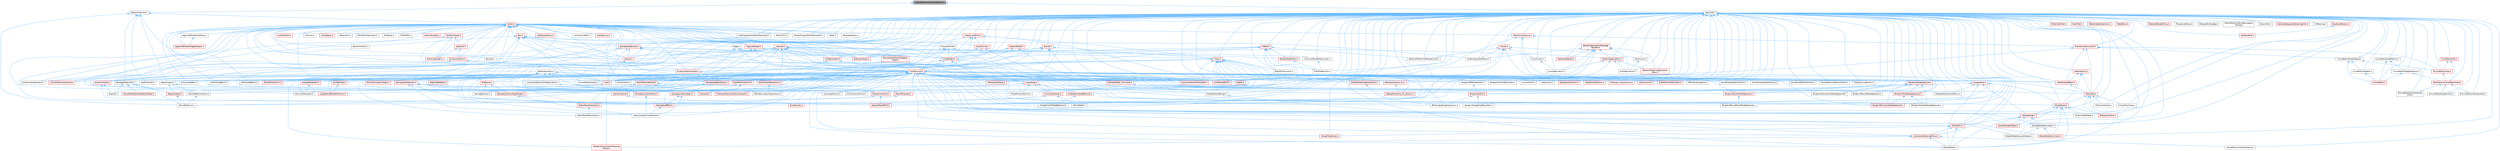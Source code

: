 digraph "EngineNetworkCustomVersion.h"
{
 // INTERACTIVE_SVG=YES
 // LATEX_PDF_SIZE
  bgcolor="transparent";
  edge [fontname=Helvetica,fontsize=10,labelfontname=Helvetica,labelfontsize=10];
  node [fontname=Helvetica,fontsize=10,shape=box,height=0.2,width=0.4];
  Node1 [id="Node000001",label="EngineNetworkCustomVersion.h",height=0.2,width=0.4,color="gray40", fillcolor="grey60", style="filled", fontcolor="black",tooltip=" "];
  Node1 -> Node2 [id="edge1_Node000001_Node000002",dir="back",color="steelblue1",style="solid",tooltip=" "];
  Node2 [id="Node000002",label="NetworkVersion.h",height=0.2,width=0.4,color="grey40", fillcolor="white", style="filled",URL="$d7/d4b/NetworkVersion_8h.html",tooltip=" "];
  Node2 -> Node3 [id="edge2_Node000002_Node000003",dir="back",color="steelblue1",style="solid",tooltip=" "];
  Node3 [id="Node000003",label="DataChannel.h",height=0.2,width=0.4,color="grey40", fillcolor="white", style="filled",URL="$df/ded/DataChannel_8h.html",tooltip=" "];
  Node2 -> Node4 [id="edge3_Node000002_Node000004",dir="back",color="steelblue1",style="solid",tooltip=" "];
  Node4 [id="Node000004",label="DemoNetDriver.h",height=0.2,width=0.4,color="grey40", fillcolor="white", style="filled",URL="$df/df9/DemoNetDriver_8h.html",tooltip=" "];
  Node2 -> Node5 [id="edge4_Node000002_Node000005",dir="back",color="steelblue1",style="solid",tooltip=" "];
  Node5 [id="Node000005",label="NetSerialization.h",height=0.2,width=0.4,color="grey40", fillcolor="white", style="filled",URL="$d6/dc9/NetSerialization_8h.html",tooltip=" "];
  Node5 -> Node6 [id="edge5_Node000005_Node000006",dir="back",color="steelblue1",style="solid",tooltip=" "];
  Node6 [id="Node000006",label="AbilitySystemComponent.h",height=0.2,width=0.4,color="grey40", fillcolor="white", style="filled",URL="$d0/da3/AbilitySystemComponent_8h.html",tooltip=" "];
  Node5 -> Node7 [id="edge6_Node000005_Node000007",dir="back",color="steelblue1",style="solid",tooltip=" "];
  Node7 [id="Node000007",label="Character.h",height=0.2,width=0.4,color="red", fillcolor="#FFF0F0", style="filled",URL="$db/dc7/Character_8h.html",tooltip=" "];
  Node5 -> Node12 [id="edge7_Node000005_Node000012",dir="back",color="steelblue1",style="solid",tooltip=" "];
  Node12 [id="Node000012",label="CharacterMovementComponent.h",height=0.2,width=0.4,color="red", fillcolor="#FFF0F0", style="filled",URL="$d8/d84/CharacterMovementComponent_8h.html",tooltip=" "];
  Node5 -> Node14 [id="edge8_Node000005_Node000014",dir="back",color="steelblue1",style="solid",tooltip=" "];
  Node14 [id="Node000014",label="CharacterMovementReplication.h",height=0.2,width=0.4,color="grey40", fillcolor="white", style="filled",URL="$de/dc9/CharacterMovementReplication_8h.html",tooltip=" "];
  Node14 -> Node7 [id="edge9_Node000014_Node000007",dir="back",color="steelblue1",style="solid",tooltip=" "];
  Node14 -> Node12 [id="edge10_Node000014_Node000012",dir="back",color="steelblue1",style="solid",tooltip=" "];
  Node5 -> Node15 [id="edge11_Node000005_Node000015",dir="back",color="steelblue1",style="solid",tooltip=" "];
  Node15 [id="Node000015",label="DamageEvents.h",height=0.2,width=0.4,color="grey40", fillcolor="white", style="filled",URL="$d5/d34/DamageEvents_8h.html",tooltip=" "];
  Node5 -> Node16 [id="edge12_Node000005_Node000016",dir="back",color="steelblue1",style="solid",tooltip=" "];
  Node16 [id="Node000016",label="EngineSharedPCH.h",height=0.2,width=0.4,color="red", fillcolor="#FFF0F0", style="filled",URL="$dc/dbb/EngineSharedPCH_8h.html",tooltip=" "];
  Node5 -> Node18 [id="edge13_Node000005_Node000018",dir="back",color="steelblue1",style="solid",tooltip=" "];
  Node18 [id="Node000018",label="GameplayAbilitySpec.h",height=0.2,width=0.4,color="red", fillcolor="#FFF0F0", style="filled",URL="$dd/daf/GameplayAbilitySpec_8h.html",tooltip=" "];
  Node18 -> Node6 [id="edge14_Node000018_Node000006",dir="back",color="steelblue1",style="solid",tooltip=" "];
  Node18 -> Node74 [id="edge15_Node000018_Node000074",dir="back",color="steelblue1",style="solid",tooltip=" "];
  Node74 [id="Node000074",label="GameplayEffect.h",height=0.2,width=0.4,color="red", fillcolor="#FFF0F0", style="filled",URL="$d4/d15/GameplayEffect_8h.html",tooltip=" "];
  Node74 -> Node6 [id="edge16_Node000074_Node000006",dir="back",color="steelblue1",style="solid",tooltip=" "];
  Node5 -> Node92 [id="edge17_Node000005_Node000092",dir="back",color="steelblue1",style="solid",tooltip=" "];
  Node92 [id="Node000092",label="GameplayAbilityTargetTypes.h",height=0.2,width=0.4,color="red", fillcolor="#FFF0F0", style="filled",URL="$d8/dd1/GameplayAbilityTargetTypes_8h.html",tooltip=" "];
  Node92 -> Node6 [id="edge18_Node000092_Node000006",dir="back",color="steelblue1",style="solid",tooltip=" "];
  Node5 -> Node99 [id="edge19_Node000005_Node000099",dir="back",color="steelblue1",style="solid",tooltip=" "];
  Node99 [id="Node000099",label="GameplayCueInterface.h",height=0.2,width=0.4,color="red", fillcolor="#FFF0F0", style="filled",URL="$d3/d31/GameplayCueInterface_8h.html",tooltip=" "];
  Node99 -> Node6 [id="edge20_Node000099_Node000006",dir="back",color="steelblue1",style="solid",tooltip=" "];
  Node5 -> Node74 [id="edge21_Node000005_Node000074",dir="back",color="steelblue1",style="solid",tooltip=" "];
  Node5 -> Node102 [id="edge22_Node000005_Node000102",dir="back",color="steelblue1",style="solid",tooltip=" "];
  Node102 [id="Node000102",label="GameplayEffectTypes.h",height=0.2,width=0.4,color="red", fillcolor="#FFF0F0", style="filled",URL="$d7/d59/GameplayEffectTypes_8h.html",tooltip=" "];
  Node102 -> Node18 [id="edge23_Node000102_Node000018",dir="back",color="steelblue1",style="solid",tooltip=" "];
  Node102 -> Node92 [id="edge24_Node000102_Node000092",dir="back",color="steelblue1",style="solid",tooltip=" "];
  Node102 -> Node99 [id="edge25_Node000102_Node000099",dir="back",color="steelblue1",style="solid",tooltip=" "];
  Node102 -> Node74 [id="edge26_Node000102_Node000074",dir="back",color="steelblue1",style="solid",tooltip=" "];
  Node5 -> Node114 [id="edge27_Node000005_Node000114",dir="back",color="steelblue1",style="solid",tooltip=" "];
  Node114 [id="Node000114",label="GameplayPrediction.h",height=0.2,width=0.4,color="red", fillcolor="#FFF0F0", style="filled",URL="$d1/d2f/GameplayPrediction_8h.html",tooltip=" "];
  Node114 -> Node6 [id="edge28_Node000114_Node000006",dir="back",color="steelblue1",style="solid",tooltip=" "];
  Node114 -> Node18 [id="edge29_Node000114_Node000018",dir="back",color="steelblue1",style="solid",tooltip=" "];
  Node114 -> Node92 [id="edge30_Node000114_Node000092",dir="back",color="steelblue1",style="solid",tooltip=" "];
  Node114 -> Node99 [id="edge31_Node000114_Node000099",dir="back",color="steelblue1",style="solid",tooltip=" "];
  Node114 -> Node74 [id="edge32_Node000114_Node000074",dir="back",color="steelblue1",style="solid",tooltip=" "];
  Node5 -> Node116 [id="edge33_Node000005_Node000116",dir="back",color="steelblue1",style="solid",tooltip=" "];
  Node116 [id="Node000116",label="HitResult.h",height=0.2,width=0.4,color="red", fillcolor="#FFF0F0", style="filled",URL="$d6/d76/HitResult_8h.html",tooltip=" "];
  Node116 -> Node15 [id="edge34_Node000116_Node000015",dir="back",color="steelblue1",style="solid",tooltip=" "];
  Node116 -> Node92 [id="edge35_Node000116_Node000092",dir="back",color="steelblue1",style="solid",tooltip=" "];
  Node5 -> Node1171 [id="edge36_Node000005_Node001171",dir="back",color="steelblue1",style="solid",tooltip=" "];
  Node1171 [id="Node001171",label="KismetMathLibrary.h",height=0.2,width=0.4,color="grey40", fillcolor="white", style="filled",URL="$d9/d07/KismetMathLibrary_8h.html",tooltip=" "];
  Node5 -> Node178 [id="edge37_Node000005_Node000178",dir="back",color="steelblue1",style="solid",tooltip=" "];
  Node178 [id="Node000178",label="MoverSimulationTypes.h",height=0.2,width=0.4,color="red", fillcolor="#FFF0F0", style="filled",URL="$db/d92/MoverSimulationTypes_8h.html",tooltip=" "];
  Node5 -> Node1172 [id="edge38_Node000005_Node001172",dir="back",color="steelblue1",style="solid",tooltip=" "];
  Node1172 [id="Node001172",label="PlayerController.h",height=0.2,width=0.4,color="red", fillcolor="#FFF0F0", style="filled",URL="$db/db4/PlayerController_8h.html",tooltip=" "];
  Node1172 -> Node4 [id="edge39_Node001172_Node000004",dir="back",color="steelblue1",style="solid",tooltip=" "];
  Node1172 -> Node16 [id="edge40_Node001172_Node000016",dir="back",color="steelblue1",style="solid",tooltip=" "];
  Node5 -> Node1185 [id="edge41_Node000005_Node001185",dir="back",color="steelblue1",style="solid",tooltip=" "];
  Node1185 [id="Node001185",label="ReplicatedState.h",height=0.2,width=0.4,color="red", fillcolor="#FFF0F0", style="filled",URL="$db/d1d/ReplicatedState_8h.html",tooltip=" "];
  Node5 -> Node1712 [id="edge42_Node000005_Node001712",dir="back",color="steelblue1",style="solid",tooltip=" "];
  Node1712 [id="Node001712",label="RootMotionSource.h",height=0.2,width=0.4,color="red", fillcolor="#FFF0F0", style="filled",URL="$d2/dd0/RootMotionSource_8h.html",tooltip=" "];
  Node1712 -> Node7 [id="edge43_Node001712_Node000007",dir="back",color="steelblue1",style="solid",tooltip=" "];
  Node1712 -> Node12 [id="edge44_Node001712_Node000012",dir="back",color="steelblue1",style="solid",tooltip=" "];
  Node2 -> Node1713 [id="edge45_Node000002_Node001713",dir="back",color="steelblue1",style="solid",tooltip=" "];
  Node1713 [id="Node001713",label="PackageMapClient.h",height=0.2,width=0.4,color="grey40", fillcolor="white", style="filled",URL="$d8/d9b/PackageMapClient_8h.html",tooltip=" "];
  Node1713 -> Node4 [id="edge46_Node001713_Node000004",dir="back",color="steelblue1",style="solid",tooltip=" "];
  Node1713 -> Node11 [id="edge47_Node001713_Node000011",dir="back",color="steelblue1",style="solid",tooltip=" "];
  Node11 [id="Node000011",label="Engine.h",height=0.2,width=0.4,color="grey40", fillcolor="white", style="filled",URL="$d1/d34/Public_2Engine_8h.html",tooltip=" "];
  Node1713 -> Node1714 [id="edge48_Node001713_Node001714",dir="back",color="steelblue1",style="solid",tooltip=" "];
  Node1714 [id="Node001714",label="ReplayHelper.h",height=0.2,width=0.4,color="red", fillcolor="#FFF0F0", style="filled",URL="$d4/d6f/ReplayHelper_8h.html",tooltip=" "];
  Node1714 -> Node4 [id="edge49_Node001714_Node000004",dir="back",color="steelblue1",style="solid",tooltip=" "];
  Node1713 -> Node1475 [id="edge50_Node001713_Node001475",dir="back",color="steelblue1",style="solid",tooltip=" "];
  Node1475 [id="Node001475",label="StructNetTokenDataStoreHelper.h",height=0.2,width=0.4,color="red", fillcolor="#FFF0F0", style="filled",URL="$d2/d63/StructNetTokenDataStoreHelper_8h.html",tooltip=" "];
  Node2 -> Node1715 [id="edge51_Node000002_Node001715",dir="back",color="steelblue1",style="solid",tooltip=" "];
  Node1715 [id="Node001715",label="ReplayTypes.h",height=0.2,width=0.4,color="grey40", fillcolor="white", style="filled",URL="$d9/d77/ReplayTypes_8h.html",tooltip=" "];
  Node1715 -> Node1471 [id="edge52_Node001715_Node001471",dir="back",color="steelblue1",style="solid",tooltip=" "];
  Node1471 [id="Node001471",label="DemoNetConnection.h",height=0.2,width=0.4,color="grey40", fillcolor="white", style="filled",URL="$d7/d81/DemoNetConnection_8h.html",tooltip=" "];
  Node1471 -> Node4 [id="edge53_Node001471_Node000004",dir="back",color="steelblue1",style="solid",tooltip=" "];
  Node1715 -> Node1716 [id="edge54_Node001715_Node001716",dir="back",color="steelblue1",style="solid",tooltip=" "];
  Node1716 [id="Node001716",label="GameInstance.h",height=0.2,width=0.4,color="red", fillcolor="#FFF0F0", style="filled",URL="$df/d77/GameInstance_8h.html",tooltip=" "];
  Node1716 -> Node16 [id="edge55_Node001716_Node000016",dir="back",color="steelblue1",style="solid",tooltip=" "];
  Node1715 -> Node1714 [id="edge56_Node001715_Node001714",dir="back",color="steelblue1",style="solid",tooltip=" "];
  Node2 -> Node1719 [id="edge57_Node000002_Node001719",dir="back",color="steelblue1",style="solid",tooltip=" "];
  Node1719 [id="Node001719",label="Vector.h",height=0.2,width=0.4,color="red", fillcolor="#FFF0F0", style="filled",URL="$d6/dbe/Vector_8h.html",tooltip=" "];
  Node1719 -> Node1720 [id="edge58_Node001719_Node001720",dir="back",color="steelblue1",style="solid",tooltip=" "];
  Node1720 [id="Node001720",label="AndroidInputInterface.h",height=0.2,width=0.4,color="grey40", fillcolor="white", style="filled",URL="$da/d8e/AndroidInputInterface_8h.html",tooltip=" "];
  Node1719 -> Node1721 [id="edge59_Node001719_Node001721",dir="back",color="steelblue1",style="solid",tooltip=" "];
  Node1721 [id="Node001721",label="AnimationMath.h",height=0.2,width=0.4,color="grey40", fillcolor="white", style="filled",URL="$d3/d7b/AnimationMath_8h.html",tooltip=" "];
  Node1719 -> Node1214 [id="edge60_Node001719_Node001214",dir="back",color="steelblue1",style="solid",tooltip=" "];
  Node1214 [id="Node001214",label="AudioDevice.h",height=0.2,width=0.4,color="red", fillcolor="#FFF0F0", style="filled",URL="$d7/ddb/AudioDevice_8h.html",tooltip=" "];
  Node1719 -> Node1722 [id="edge61_Node001719_Node001722",dir="back",color="steelblue1",style="solid",tooltip=" "];
  Node1722 [id="Node001722",label="AxisAngleGizmo.h",height=0.2,width=0.4,color="grey40", fillcolor="white", style="filled",URL="$d1/d0b/AxisAngleGizmo_8h.html",tooltip=" "];
  Node1719 -> Node1723 [id="edge62_Node001719_Node001723",dir="back",color="steelblue1",style="solid",tooltip=" "];
  Node1723 [id="Node001723",label="AxisPositionGizmo.h",height=0.2,width=0.4,color="grey40", fillcolor="white", style="filled",URL="$d1/d25/AxisPositionGizmo_8h.html",tooltip=" "];
  Node1719 -> Node1724 [id="edge63_Node001719_Node001724",dir="back",color="steelblue1",style="solid",tooltip=" "];
  Node1724 [id="Node001724",label="AxisSources.h",height=0.2,width=0.4,color="red", fillcolor="#FFF0F0", style="filled",URL="$d6/dfa/AxisSources_8h.html",tooltip=" "];
  Node1719 -> Node1727 [id="edge64_Node001719_Node001727",dir="back",color="steelblue1",style="solid",tooltip=" "];
  Node1727 [id="Node001727",label="BezierUtilities.h",height=0.2,width=0.4,color="grey40", fillcolor="white", style="filled",URL="$d4/db1/BezierUtilities_8h.html",tooltip=" "];
  Node1719 -> Node1728 [id="edge65_Node001719_Node001728",dir="back",color="steelblue1",style="solid",tooltip=" "];
  Node1728 [id="Node001728",label="Bounds.h",height=0.2,width=0.4,color="grey40", fillcolor="white", style="filled",URL="$df/d1e/Bounds_8h.html",tooltip=" "];
  Node1719 -> Node1729 [id="edge66_Node001719_Node001729",dir="back",color="steelblue1",style="solid",tooltip=" "];
  Node1729 [id="Node001729",label="Box.h",height=0.2,width=0.4,color="red", fillcolor="#FFF0F0", style="filled",URL="$de/d0f/Box_8h.html",tooltip=" "];
  Node1729 -> Node1727 [id="edge67_Node001729_Node001727",dir="back",color="steelblue1",style="solid",tooltip=" "];
  Node1729 -> Node1731 [id="edge68_Node001729_Node001731",dir="back",color="steelblue1",style="solid",tooltip=" "];
  Node1731 [id="Node001731",label="BoxSphereBounds.h",height=0.2,width=0.4,color="red", fillcolor="#FFF0F0", style="filled",URL="$d3/d0a/BoxSphereBounds_8h.html",tooltip=" "];
  Node1731 -> Node1732 [id="edge69_Node001731_Node001732",dir="back",color="steelblue1",style="solid",tooltip=" "];
  Node1732 [id="Node001732",label="Core.h",height=0.2,width=0.4,color="red", fillcolor="#FFF0F0", style="filled",URL="$d6/dd7/Core_8h.html",tooltip=" "];
  Node1732 -> Node11 [id="edge70_Node001732_Node000011",dir="back",color="steelblue1",style="solid",tooltip=" "];
  Node1731 -> Node1738 [id="edge71_Node001731_Node001738",dir="back",color="steelblue1",style="solid",tooltip=" "];
  Node1738 [id="Node001738",label="CoreMinimal.h",height=0.2,width=0.4,color="red", fillcolor="#FFF0F0", style="filled",URL="$d7/d67/CoreMinimal_8h.html",tooltip=" "];
  Node1738 -> Node6 [id="edge72_Node001738_Node000006",dir="back",color="steelblue1",style="solid",tooltip=" "];
  Node1738 -> Node2100 [id="edge73_Node001738_Node002100",dir="back",color="steelblue1",style="solid",tooltip=" "];
  Node2100 [id="Node002100",label="AnyButtonInputBehavior.h",height=0.2,width=0.4,color="red", fillcolor="#FFF0F0", style="filled",URL="$da/d63/AnyButtonInputBehavior_8h.html",tooltip=" "];
  Node2100 -> Node2111 [id="edge74_Node002100_Node002111",dir="back",color="steelblue1",style="solid",tooltip=" "];
  Node2111 [id="Node002111",label="SingleClickOrDragBehavior.h",height=0.2,width=0.4,color="grey40", fillcolor="white", style="filled",URL="$d8/de1/SingleClickOrDragBehavior_8h.html",tooltip=" "];
  Node1738 -> Node1722 [id="edge75_Node001738_Node001722",dir="back",color="steelblue1",style="solid",tooltip=" "];
  Node1738 -> Node1723 [id="edge76_Node001738_Node001723",dir="back",color="steelblue1",style="solid",tooltip=" "];
  Node1738 -> Node1724 [id="edge77_Node001738_Node001724",dir="back",color="steelblue1",style="solid",tooltip=" "];
  Node1738 -> Node934 [id="edge78_Node001738_Node000934",dir="back",color="steelblue1",style="solid",tooltip=" "];
  Node934 [id="Node000934",label="BPVariableDragDropAction.h",height=0.2,width=0.4,color="grey40", fillcolor="white", style="filled",URL="$dd/d23/BPVariableDragDropAction_8h.html",tooltip=" "];
  Node1738 -> Node3134 [id="edge79_Node001738_Node003134",dir="back",color="steelblue1",style="solid",tooltip=" "];
  Node3134 [id="Node003134",label="BlueprintActionMenuItem.h",height=0.2,width=0.4,color="grey40", fillcolor="white", style="filled",URL="$d8/dca/BlueprintActionMenuItem_8h.html",tooltip=" "];
  Node1738 -> Node3038 [id="edge80_Node001738_Node003038",dir="back",color="steelblue1",style="solid",tooltip=" "];
  Node3038 [id="Node003038",label="BlueprintBoundEventNodeSpawner.h",height=0.2,width=0.4,color="grey40", fillcolor="white", style="filled",URL="$dc/d31/BlueprintBoundEventNodeSpawner_8h.html",tooltip=" "];
  Node1738 -> Node3130 [id="edge81_Node001738_Node003130",dir="back",color="steelblue1",style="solid",tooltip=" "];
  Node3130 [id="Node003130",label="BlueprintBoundNodeSpawner.h",height=0.2,width=0.4,color="grey40", fillcolor="white", style="filled",URL="$d4/da4/BlueprintBoundNodeSpawner_8h.html",tooltip=" "];
  Node1738 -> Node3127 [id="edge82_Node001738_Node003127",dir="back",color="steelblue1",style="solid",tooltip=" "];
  Node3127 [id="Node003127",label="BlueprintComponentNodeSpawner.h",height=0.2,width=0.4,color="grey40", fillcolor="white", style="filled",URL="$d2/d98/BlueprintComponentNodeSpawner_8h.html",tooltip=" "];
  Node1738 -> Node1331 [id="edge83_Node001738_Node001331",dir="back",color="steelblue1",style="solid",tooltip=" "];
  Node1331 [id="Node001331",label="BlueprintConnectionDrawing\lPolicy.h",height=0.2,width=0.4,color="red", fillcolor="#FFF0F0", style="filled",URL="$d2/dfc/BlueprintConnectionDrawingPolicy_8h.html",tooltip=" "];
  Node1738 -> Node935 [id="edge84_Node001738_Node000935",dir="back",color="steelblue1",style="solid",tooltip=" "];
  Node935 [id="Node000935",label="BlueprintDragDropMenuItem.h",height=0.2,width=0.4,color="grey40", fillcolor="white", style="filled",URL="$dc/deb/BlueprintDragDropMenuItem_8h.html",tooltip=" "];
  Node1738 -> Node933 [id="edge85_Node001738_Node000933",dir="back",color="steelblue1",style="solid",tooltip=" "];
  Node933 [id="Node000933",label="BlueprintEditor.h",height=0.2,width=0.4,color="red", fillcolor="#FFF0F0", style="filled",URL="$df/d7d/BlueprintEditor_8h.html",tooltip=" "];
  Node933 -> Node934 [id="edge86_Node000933_Node000934",dir="back",color="steelblue1",style="solid",tooltip=" "];
  Node933 -> Node935 [id="edge87_Node000933_Node000935",dir="back",color="steelblue1",style="solid",tooltip=" "];
  Node1738 -> Node946 [id="edge88_Node001738_Node000946",dir="back",color="steelblue1",style="solid",tooltip=" "];
  Node946 [id="Node000946",label="BlueprintEditorModule.h",height=0.2,width=0.4,color="grey40", fillcolor="white", style="filled",URL="$df/d39/BlueprintEditorModule_8h.html",tooltip=" "];
  Node946 -> Node933 [id="edge89_Node000946_Node000933",dir="back",color="steelblue1",style="solid",tooltip=" "];
  Node1738 -> Node3039 [id="edge90_Node001738_Node003039",dir="back",color="steelblue1",style="solid",tooltip=" "];
  Node3039 [id="Node003039",label="BlueprintEventNodeSpawner.h",height=0.2,width=0.4,color="red", fillcolor="#FFF0F0", style="filled",URL="$d4/dd3/BlueprintEventNodeSpawner_8h.html",tooltip=" "];
  Node3039 -> Node3038 [id="edge91_Node003039_Node003038",dir="back",color="steelblue1",style="solid",tooltip=" "];
  Node1738 -> Node2989 [id="edge92_Node001738_Node002989",dir="back",color="steelblue1",style="solid",tooltip=" "];
  Node2989 [id="Node002989",label="BlueprintFieldNodeSpawner.h",height=0.2,width=0.4,color="red", fillcolor="#FFF0F0", style="filled",URL="$da/d70/BlueprintFieldNodeSpawner_8h.html",tooltip=" "];
  Node2989 -> Node2991 [id="edge93_Node002989_Node002991",dir="back",color="steelblue1",style="solid",tooltip=" "];
  Node2991 [id="Node002991",label="BlueprintFunctionNodeSpawner.h",height=0.2,width=0.4,color="red", fillcolor="#FFF0F0", style="filled",URL="$d0/d59/BlueprintFunctionNodeSpawner_8h.html",tooltip=" "];
  Node2989 -> Node2978 [id="edge94_Node002989_Node002978",dir="back",color="steelblue1",style="solid",tooltip=" "];
  Node2978 [id="Node002978",label="BlueprintVariableNodeSpawner.h",height=0.2,width=0.4,color="grey40", fillcolor="white", style="filled",URL="$db/dba/BlueprintVariableNodeSpawner_8h.html",tooltip=" "];
  Node1738 -> Node2991 [id="edge95_Node001738_Node002991",dir="back",color="steelblue1",style="solid",tooltip=" "];
  Node1738 -> Node3128 [id="edge96_Node001738_Node003128",dir="back",color="steelblue1",style="solid",tooltip=" "];
  Node3128 [id="Node003128",label="BlueprintNodeSpawner.h",height=0.2,width=0.4,color="red", fillcolor="#FFF0F0", style="filled",URL="$d1/de9/BlueprintNodeSpawner_8h.html",tooltip=" "];
  Node3128 -> Node3130 [id="edge97_Node003128_Node003130",dir="back",color="steelblue1",style="solid",tooltip=" "];
  Node3128 -> Node3127 [id="edge98_Node003128_Node003127",dir="back",color="steelblue1",style="solid",tooltip=" "];
  Node3128 -> Node3039 [id="edge99_Node003128_Node003039",dir="back",color="steelblue1",style="solid",tooltip=" "];
  Node3128 -> Node2989 [id="edge100_Node003128_Node002989",dir="back",color="steelblue1",style="solid",tooltip=" "];
  Node3128 -> Node2991 [id="edge101_Node003128_Node002991",dir="back",color="steelblue1",style="solid",tooltip=" "];
  Node3128 -> Node2978 [id="edge102_Node003128_Node002978",dir="back",color="steelblue1",style="solid",tooltip=" "];
  Node1738 -> Node2978 [id="edge103_Node001738_Node002978",dir="back",color="steelblue1",style="solid",tooltip=" "];
  Node1738 -> Node7 [id="edge104_Node001738_Node000007",dir="back",color="steelblue1",style="solid",tooltip=" "];
  Node1738 -> Node12 [id="edge105_Node001738_Node000012",dir="back",color="steelblue1",style="solid",tooltip=" "];
  Node1738 -> Node14 [id="edge106_Node001738_Node000014",dir="back",color="steelblue1",style="solid",tooltip=" "];
  Node1738 -> Node1330 [id="edge107_Node001738_Node001330",dir="back",color="steelblue1",style="solid",tooltip=" "];
  Node1330 [id="Node001330",label="ConnectionDrawingPolicy.h",height=0.2,width=0.4,color="red", fillcolor="#FFF0F0", style="filled",URL="$d5/dc8/ConnectionDrawingPolicy_8h.html",tooltip=" "];
  Node1330 -> Node1331 [id="edge108_Node001330_Node001331",dir="back",color="steelblue1",style="solid",tooltip=" "];
  Node1330 -> Node1328 [id="edge109_Node001330_Node001328",dir="back",color="steelblue1",style="solid",tooltip=" "];
  Node1328 [id="Node001328",label="SGraphPanel.h",height=0.2,width=0.4,color="grey40", fillcolor="white", style="filled",URL="$d2/dcf/SGraphPanel_8h.html",tooltip=" "];
  Node1330 -> Node1334 [id="edge110_Node001330_Node001334",dir="back",color="steelblue1",style="solid",tooltip=" "];
  Node1334 [id="Node001334",label="SoundSubmixGraphSchema.h",height=0.2,width=0.4,color="grey40", fillcolor="white", style="filled",URL="$dc/ddf/SoundSubmixGraphSchema_8h.html",tooltip=" "];
  Node1738 -> Node3890 [id="edge111_Node001738_Node003890",dir="back",color="steelblue1",style="solid",tooltip=" "];
  Node3890 [id="Node003890",label="ContainmentQueries3.h",height=0.2,width=0.4,color="grey40", fillcolor="white", style="filled",URL="$d5/dc8/ContainmentQueries3_8h.html",tooltip=" "];
  Node1738 -> Node3906 [id="edge112_Node001738_Node003906",dir="back",color="steelblue1",style="solid",tooltip=" "];
  Node3906 [id="Node003906",label="ConvexDecomposition3.h",height=0.2,width=0.4,color="red", fillcolor="#FFF0F0", style="filled",URL="$d4/d2b/ConvexDecomposition3_8h.html",tooltip=" "];
  Node1738 -> Node3911 [id="edge113_Node001738_Node003911",dir="back",color="steelblue1",style="solid",tooltip=" "];
  Node3911 [id="Node003911",label="ConvexHull2.h",height=0.2,width=0.4,color="grey40", fillcolor="white", style="filled",URL="$df/dc5/ConvexHull2_8h.html",tooltip=" "];
  Node1738 -> Node3912 [id="edge114_Node001738_Node003912",dir="back",color="steelblue1",style="solid",tooltip=" "];
  Node3912 [id="Node003912",label="ConvexHull3.h",height=0.2,width=0.4,color="grey40", fillcolor="white", style="filled",URL="$d2/d83/ConvexHull3_8h.html",tooltip=" "];
  Node1738 -> Node1732 [id="edge115_Node001738_Node001732",dir="back",color="steelblue1",style="solid",tooltip=" "];
  Node1738 -> Node3924 [id="edge116_Node001738_Node003924",dir="back",color="steelblue1",style="solid",tooltip=" "];
  Node3924 [id="Node003924",label="CoreSharedPCH.h",height=0.2,width=0.4,color="red", fillcolor="#FFF0F0", style="filled",URL="$d8/de5/CoreSharedPCH_8h.html",tooltip=" "];
  Node1738 -> Node15 [id="edge117_Node001738_Node000015",dir="back",color="steelblue1",style="solid",tooltip=" "];
  Node1738 -> Node3 [id="edge118_Node001738_Node000003",dir="back",color="steelblue1",style="solid",tooltip=" "];
  Node1738 -> Node4119 [id="edge119_Node001738_Node004119",dir="back",color="steelblue1",style="solid",tooltip=" "];
  Node4119 [id="Node004119",label="Delaunay2.h",height=0.2,width=0.4,color="grey40", fillcolor="white", style="filled",URL="$d2/d4c/Delaunay2_8h.html",tooltip=" "];
  Node1738 -> Node1471 [id="edge120_Node001738_Node001471",dir="back",color="steelblue1",style="solid",tooltip=" "];
  Node1738 -> Node4 [id="edge121_Node001738_Node000004",dir="back",color="steelblue1",style="solid",tooltip=" "];
  Node1738 -> Node2668 [id="edge122_Node001738_Node002668",dir="back",color="steelblue1",style="solid",tooltip=" "];
  Node2668 [id="Node002668",label="DesignerExtension.h",height=0.2,width=0.4,color="red", fillcolor="#FFF0F0", style="filled",URL="$d2/d1b/DesignerExtension_8h.html",tooltip=" "];
  Node1738 -> Node4156 [id="edge123_Node001738_Node004156",dir="back",color="steelblue1",style="solid",tooltip=" "];
  Node4156 [id="Node004156",label="DiTOrientedBox.h",height=0.2,width=0.4,color="grey40", fillcolor="white", style="filled",URL="$d4/d86/DiTOrientedBox_8h.html",tooltip=" "];
  Node1738 -> Node4345 [id="edge124_Node001738_Node004345",dir="back",color="steelblue1",style="solid",tooltip=" "];
  Node4345 [id="Node004345",label="DoubleFloat.h",height=0.2,width=0.4,color="red", fillcolor="#FFF0F0", style="filled",URL="$d6/d32/DoubleFloat_8h.html",tooltip=" "];
  Node4345 -> Node4350 [id="edge125_Node004345_Node004350",dir="back",color="steelblue1",style="solid",tooltip=" "];
  Node4350 [id="Node004350",label="LargeWorldRenderPosition.h",height=0.2,width=0.4,color="red", fillcolor="#FFF0F0", style="filled",URL="$d8/dc0/LargeWorldRenderPosition_8h.html",tooltip=" "];
  Node1738 -> Node3950 [id="edge126_Node001738_Node003950",dir="back",color="steelblue1",style="solid",tooltip=" "];
  Node3950 [id="Node003950",label="EdGraphNode_Comment.h",height=0.2,width=0.4,color="red", fillcolor="#FFF0F0", style="filled",URL="$dd/d88/EdGraphNode__Comment_8h.html",tooltip=" "];
  Node3950 -> Node3951 [id="edge127_Node003950_Node003951",dir="back",color="steelblue1",style="solid",tooltip=" "];
  Node3951 [id="Node003951",label="GraphEditorSettings.h",height=0.2,width=0.4,color="grey40", fillcolor="white", style="filled",URL="$d2/d21/GraphEditorSettings_8h.html",tooltip=" "];
  Node3951 -> Node1330 [id="edge128_Node003951_Node001330",dir="back",color="steelblue1",style="solid",tooltip=" "];
  Node1738 -> Node3261 [id="edge129_Node001738_Node003261",dir="back",color="steelblue1",style="solid",tooltip=" "];
  Node3261 [id="Node003261",label="EdGraphSchema_K2.h",height=0.2,width=0.4,color="red", fillcolor="#FFF0F0", style="filled",URL="$d0/dcf/EdGraphSchema__K2_8h.html",tooltip=" "];
  Node3261 -> Node2980 [id="edge130_Node003261_Node002980",dir="back",color="steelblue1",style="solid",tooltip=" "];
  Node2980 [id="Node002980",label="EdGraphSchema_K2_Actions.h",height=0.2,width=0.4,color="red", fillcolor="#FFF0F0", style="filled",URL="$d8/d9c/EdGraphSchema__K2__Actions_8h.html",tooltip=" "];
  Node1738 -> Node2980 [id="edge131_Node001738_Node002980",dir="back",color="steelblue1",style="solid",tooltip=" "];
  Node1738 -> Node4807 [id="edge132_Node001738_Node004807",dir="back",color="steelblue1",style="solid",tooltip=" "];
  Node4807 [id="Node004807",label="FitOrientedBox2.h",height=0.2,width=0.4,color="grey40", fillcolor="white", style="filled",URL="$d6/d21/FitOrientedBox2_8h.html",tooltip=" "];
  Node1738 -> Node4808 [id="edge133_Node001738_Node004808",dir="back",color="steelblue1",style="solid",tooltip=" "];
  Node4808 [id="Node004808",label="FitOrientedBox3.h",height=0.2,width=0.4,color="grey40", fillcolor="white", style="filled",URL="$d9/d62/FitOrientedBox3_8h.html",tooltip=" "];
  Node1738 -> Node1716 [id="edge134_Node001738_Node001716",dir="back",color="steelblue1",style="solid",tooltip=" "];
  Node1738 -> Node18 [id="edge135_Node001738_Node000018",dir="back",color="steelblue1",style="solid",tooltip=" "];
  Node1738 -> Node92 [id="edge136_Node001738_Node000092",dir="back",color="steelblue1",style="solid",tooltip=" "];
  Node1738 -> Node99 [id="edge137_Node001738_Node000099",dir="back",color="steelblue1",style="solid",tooltip=" "];
  Node1738 -> Node74 [id="edge138_Node001738_Node000074",dir="back",color="steelblue1",style="solid",tooltip=" "];
  Node1738 -> Node102 [id="edge139_Node001738_Node000102",dir="back",color="steelblue1",style="solid",tooltip=" "];
  Node1738 -> Node6188 [id="edge140_Node001738_Node006188",dir="back",color="steelblue1",style="solid",tooltip=" "];
  Node6188 [id="Node006188",label="GenericOctree.h",height=0.2,width=0.4,color="red", fillcolor="#FFF0F0", style="filled",URL="$de/de6/GenericOctree_8h.html",tooltip=" "];
  Node6188 -> Node11 [id="edge141_Node006188_Node000011",dir="back",color="steelblue1",style="solid",tooltip=" "];
  Node6188 -> Node16 [id="edge142_Node006188_Node000016",dir="back",color="steelblue1",style="solid",tooltip=" "];
  Node1738 -> Node6201 [id="edge143_Node001738_Node006201",dir="back",color="steelblue1",style="solid",tooltip=" "];
  Node6201 [id="Node006201",label="Geometry.h",height=0.2,width=0.4,color="red", fillcolor="#FFF0F0", style="filled",URL="$d3/d8b/Geometry_8h.html",tooltip=" "];
  Node6201 -> Node1310 [id="edge144_Node006201_Node001310",dir="back",color="steelblue1",style="solid",tooltip=" "];
  Node1310 [id="Node001310",label="SDesignSurface.h",height=0.2,width=0.4,color="red", fillcolor="#FFF0F0", style="filled",URL="$d0/d2a/SDesignSurface_8h.html",tooltip=" "];
  Node6201 -> Node1328 [id="edge145_Node006201_Node001328",dir="back",color="steelblue1",style="solid",tooltip=" "];
  Node6201 -> Node1307 [id="edge146_Node006201_Node001307",dir="back",color="steelblue1",style="solid",tooltip=" "];
  Node1307 [id="Node001307",label="SNodePanel.h",height=0.2,width=0.4,color="red", fillcolor="#FFF0F0", style="filled",URL="$da/db1/SNodePanel_8h.html",tooltip=" "];
  Node1307 -> Node1309 [id="edge147_Node001307_Node001309",dir="back",color="steelblue1",style="solid",tooltip=" "];
  Node1309 [id="Node001309",label="SCommentBubble.h",height=0.2,width=0.4,color="grey40", fillcolor="white", style="filled",URL="$d9/d84/SCommentBubble_8h.html",tooltip=" "];
  Node1307 -> Node1310 [id="edge148_Node001307_Node001310",dir="back",color="steelblue1",style="solid",tooltip=" "];
  Node1307 -> Node1311 [id="edge149_Node001307_Node001311",dir="back",color="steelblue1",style="solid",tooltip=" "];
  Node1311 [id="Node001311",label="SGraphNode.h",height=0.2,width=0.4,color="red", fillcolor="#FFF0F0", style="filled",URL="$d2/d30/SGraphNode_8h.html",tooltip=" "];
  Node1311 -> Node1319 [id="edge150_Node001311_Node001319",dir="back",color="steelblue1",style="solid",tooltip=" "];
  Node1319 [id="Node001319",label="SGraphNodeK2Base.h",height=0.2,width=0.4,color="red", fillcolor="#FFF0F0", style="filled",URL="$de/d4a/SGraphNodeK2Base_8h.html",tooltip=" "];
  Node1311 -> Node1324 [id="edge151_Node001311_Node001324",dir="back",color="steelblue1",style="solid",tooltip=" "];
  Node1324 [id="Node001324",label="SGraphNodeResizable.h",height=0.2,width=0.4,color="grey40", fillcolor="white", style="filled",URL="$da/d09/SGraphNodeResizable_8h.html",tooltip=" "];
  Node1324 -> Node1325 [id="edge152_Node001324_Node001325",dir="back",color="steelblue1",style="solid",tooltip=" "];
  Node1325 [id="Node001325",label="SGraphNodeComment.h",height=0.2,width=0.4,color="red", fillcolor="#FFF0F0", style="filled",URL="$d7/db6/SGraphNodeComment_8h.html",tooltip=" "];
  Node1324 -> Node1327 [id="edge153_Node001324_Node001327",dir="back",color="steelblue1",style="solid",tooltip=" "];
  Node1327 [id="Node001327",label="SGraphNodeDocumentation.h",height=0.2,width=0.4,color="grey40", fillcolor="white", style="filled",URL="$de/d42/SGraphNodeDocumentation_8h.html",tooltip=" "];
  Node1311 -> Node1328 [id="edge154_Node001311_Node001328",dir="back",color="steelblue1",style="solid",tooltip=" "];
  Node1311 -> Node1329 [id="edge155_Node001311_Node001329",dir="back",color="steelblue1",style="solid",tooltip=" "];
  Node1329 [id="Node001329",label="SGraphPin.h",height=0.2,width=0.4,color="red", fillcolor="#FFF0F0", style="filled",URL="$d1/dd1/SGraphPin_8h.html",tooltip=" "];
  Node1329 -> Node1330 [id="edge156_Node001329_Node001330",dir="back",color="steelblue1",style="solid",tooltip=" "];
  Node1329 -> Node1317 [id="edge157_Node001329_Node001317",dir="back",color="steelblue1",style="solid",tooltip=" "];
  Node1317 [id="Node001317",label="SGraphNodeKnot.h",height=0.2,width=0.4,color="red", fillcolor="#FFF0F0", style="filled",URL="$da/da5/SGraphNodeKnot_8h.html",tooltip=" "];
  Node1329 -> Node1328 [id="edge158_Node001329_Node001328",dir="back",color="steelblue1",style="solid",tooltip=" "];
  Node1307 -> Node1325 [id="edge159_Node001307_Node001325",dir="back",color="steelblue1",style="solid",tooltip=" "];
  Node1307 -> Node1319 [id="edge160_Node001307_Node001319",dir="back",color="steelblue1",style="solid",tooltip=" "];
  Node1307 -> Node1328 [id="edge161_Node001307_Node001328",dir="back",color="steelblue1",style="solid",tooltip=" "];
  Node6201 -> Node2652 [id="edge162_Node006201_Node002652",dir="back",color="steelblue1",style="solid",tooltip=" "];
  Node2652 [id="Node002652",label="STrackAreaView.h",height=0.2,width=0.4,color="grey40", fillcolor="white", style="filled",URL="$de/d32/STrackAreaView_8h.html",tooltip=" "];
  Node6201 -> Node6208 [id="edge163_Node006201_Node006208",dir="back",color="steelblue1",style="solid",tooltip=" "];
  Node6208 [id="Node006208",label="VirtualTrackArea.h",height=0.2,width=0.4,color="grey40", fillcolor="white", style="filled",URL="$de/d07/VirtualTrackArea_8h.html",tooltip=" "];
  Node1738 -> Node3707 [id="edge164_Node001738_Node003707",dir="back",color="steelblue1",style="solid",tooltip=" "];
  Node3707 [id="Node003707",label="GizmoInterfaces.h",height=0.2,width=0.4,color="red", fillcolor="#FFF0F0", style="filled",URL="$da/def/GizmoInterfaces_8h.html",tooltip=" "];
  Node3707 -> Node1724 [id="edge165_Node003707_Node001724",dir="back",color="steelblue1",style="solid",tooltip=" "];
  Node3707 -> Node3708 [id="edge166_Node003707_Node003708",dir="back",color="steelblue1",style="solid",tooltip=" "];
  Node3708 [id="Node003708",label="GizmoMath.h",height=0.2,width=0.4,color="grey40", fillcolor="white", style="filled",URL="$d6/d84/GizmoMath_8h.html",tooltip=" "];
  Node1738 -> Node3708 [id="edge167_Node001738_Node003708",dir="back",color="steelblue1",style="solid",tooltip=" "];
  Node1738 -> Node1302 [id="edge168_Node001738_Node001302",dir="back",color="steelblue1",style="solid",tooltip=" "];
  Node1302 [id="Node001302",label="GraphEditor.h",height=0.2,width=0.4,color="red", fillcolor="#FFF0F0", style="filled",URL="$dc/dc5/GraphEditor_8h.html",tooltip=" "];
  Node1302 -> Node933 [id="edge169_Node001302_Node000933",dir="back",color="steelblue1",style="solid",tooltip=" "];
  Node1302 -> Node1366 [id="edge170_Node001302_Node001366",dir="back",color="steelblue1",style="solid",tooltip=" "];
  Node1366 [id="Node001366",label="SGraphEditorActionMenu.h",height=0.2,width=0.4,color="grey40", fillcolor="white", style="filled",URL="$dd/d8d/SGraphEditorActionMenu_8h.html",tooltip=" "];
  Node1302 -> Node1311 [id="edge171_Node001302_Node001311",dir="back",color="steelblue1",style="solid",tooltip=" "];
  Node1302 -> Node1328 [id="edge172_Node001302_Node001328",dir="back",color="steelblue1",style="solid",tooltip=" "];
  Node1302 -> Node1307 [id="edge173_Node001302_Node001307",dir="back",color="steelblue1",style="solid",tooltip=" "];
  Node1738 -> Node3941 [id="edge174_Node001738_Node003941",dir="back",color="steelblue1",style="solid",tooltip=" "];
  Node3941 [id="Node003941",label="GraphEditorDragDropAction.h",height=0.2,width=0.4,color="red", fillcolor="#FFF0F0", style="filled",URL="$d7/d19/GraphEditorDragDropAction_8h.html",tooltip=" "];
  Node3941 -> Node934 [id="edge175_Node003941_Node000934",dir="back",color="steelblue1",style="solid",tooltip=" "];
  Node1738 -> Node3951 [id="edge176_Node001738_Node003951",dir="back",color="steelblue1",style="solid",tooltip=" "];
  Node1738 -> Node116 [id="edge177_Node001738_Node000116",dir="back",color="steelblue1",style="solid",tooltip=" "];
  Node1738 -> Node6497 [id="edge178_Node001738_Node006497",dir="back",color="steelblue1",style="solid",tooltip=" "];
  Node6497 [id="Node006497",label="IOSInputInterface.h",height=0.2,width=0.4,color="red", fillcolor="#FFF0F0", style="filled",URL="$dd/dd3/IOSInputInterface_8h.html",tooltip=" "];
  Node1738 -> Node2682 [id="edge179_Node001738_Node002682",dir="back",color="steelblue1",style="solid",tooltip=" "];
  Node2682 [id="Node002682",label="ISequencerSection.h",height=0.2,width=0.4,color="red", fillcolor="#FFF0F0", style="filled",URL="$d7/d4b/ISequencerSection_8h.html",tooltip=" "];
  Node1738 -> Node5822 [id="edge180_Node001738_Node005822",dir="back",color="steelblue1",style="solid",tooltip=" "];
  Node5822 [id="Node005822",label="InputState.h",height=0.2,width=0.4,color="red", fillcolor="#FFF0F0", style="filled",URL="$d7/dfa/InputState_8h.html",tooltip=" "];
  Node5822 -> Node2100 [id="edge181_Node005822_Node002100",dir="back",color="steelblue1",style="solid",tooltip=" "];
  Node5822 -> Node1722 [id="edge182_Node005822_Node001722",dir="back",color="steelblue1",style="solid",tooltip=" "];
  Node5822 -> Node1723 [id="edge183_Node005822_Node001723",dir="back",color="steelblue1",style="solid",tooltip=" "];
  Node5822 -> Node3707 [id="edge184_Node005822_Node003707",dir="back",color="steelblue1",style="solid",tooltip=" "];
  Node5822 -> Node1726 [id="edge185_Node005822_Node001726",dir="back",color="steelblue1",style="solid",tooltip=" "];
  Node1726 [id="Node001726",label="PlanePositionGizmo.h",height=0.2,width=0.4,color="grey40", fillcolor="white", style="filled",URL="$d0/df0/PlanePositionGizmo_8h.html",tooltip=" "];
  Node1738 -> Node3036 [id="edge186_Node001738_Node003036",dir="back",color="steelblue1",style="solid",tooltip=" "];
  Node3036 [id="Node003036",label="K2Node_CustomEvent.h",height=0.2,width=0.4,color="red", fillcolor="#FFF0F0", style="filled",URL="$d1/d06/K2Node__CustomEvent_8h.html",tooltip=" "];
  Node1738 -> Node1171 [id="edge187_Node001738_Node001171",dir="back",color="steelblue1",style="solid",tooltip=" "];
  Node1738 -> Node4350 [id="edge188_Node001738_Node004350",dir="back",color="steelblue1",style="solid",tooltip=" "];
  Node1738 -> Node2778 [id="edge189_Node001738_Node002778",dir="back",color="steelblue1",style="solid",tooltip=" "];
  Node2778 [id="Node002778",label="MeshAttributeArray.h",height=0.2,width=0.4,color="red", fillcolor="#FFF0F0", style="filled",URL="$dd/dcf/MeshAttributeArray_8h.html",tooltip=" "];
  Node2778 -> Node2782 [id="edge190_Node002778_Node002782",dir="back",color="steelblue1",style="solid",tooltip=" "];
  Node2782 [id="Node002782",label="MeshAttributes.h",height=0.2,width=0.4,color="red", fillcolor="#FFF0F0", style="filled",URL="$d8/d64/MeshAttributes_8h.html",tooltip=" "];
  Node2782 -> Node2786 [id="edge191_Node002782_Node002786",dir="back",color="steelblue1",style="solid",tooltip=" "];
  Node2786 [id="Node002786",label="StaticMeshAttributes.h",height=0.2,width=0.4,color="red", fillcolor="#FFF0F0", style="filled",URL="$dd/db4/StaticMeshAttributes_8h.html",tooltip=" "];
  Node2786 -> Node2785 [id="edge192_Node002786_Node002785",dir="back",color="steelblue1",style="solid",tooltip=" "];
  Node2785 [id="Node002785",label="StaticMeshDescription.h",height=0.2,width=0.4,color="grey40", fillcolor="white", style="filled",URL="$d5/d71/StaticMeshDescription_8h.html",tooltip=" "];
  Node2778 -> Node2786 [id="edge193_Node002778_Node002786",dir="back",color="steelblue1",style="solid",tooltip=" "];
  Node1738 -> Node2782 [id="edge194_Node001738_Node002782",dir="back",color="steelblue1",style="solid",tooltip=" "];
  Node1738 -> Node2790 [id="edge195_Node001738_Node002790",dir="back",color="steelblue1",style="solid",tooltip=" "];
  Node2790 [id="Node002790",label="MeshAutoUV.h",height=0.2,width=0.4,color="red", fillcolor="#FFF0F0", style="filled",URL="$d4/db4/MeshAutoUV_8h.html",tooltip=" "];
  Node1738 -> Node6695 [id="edge196_Node001738_Node006695",dir="back",color="steelblue1",style="solid",tooltip=" "];
  Node6695 [id="Node006695",label="MeshDescriptionOperations.h",height=0.2,width=0.4,color="grey40", fillcolor="white", style="filled",URL="$dd/d68/MeshDescriptionOperations_8h.html",tooltip=" "];
  Node1738 -> Node1713 [id="edge197_Node001738_Node001713",dir="back",color="steelblue1",style="solid",tooltip=" "];
  Node1738 -> Node1726 [id="edge198_Node001738_Node001726",dir="back",color="steelblue1",style="solid",tooltip=" "];
  Node1738 -> Node7003 [id="edge199_Node001738_Node007003",dir="back",color="steelblue1",style="solid",tooltip=" "];
  Node7003 [id="Node007003",label="RenderTransform.h",height=0.2,width=0.4,color="red", fillcolor="#FFF0F0", style="filled",URL="$d7/d9f/RenderTransform_8h.html",tooltip=" "];
  Node1738 -> Node1714 [id="edge200_Node001738_Node001714",dir="back",color="steelblue1",style="solid",tooltip=" "];
  Node1738 -> Node1715 [id="edge201_Node001738_Node001715",dir="back",color="steelblue1",style="solid",tooltip=" "];
  Node1738 -> Node4547 [id="edge202_Node001738_Node004547",dir="back",color="steelblue1",style="solid",tooltip=" "];
  Node4547 [id="Node004547",label="RevolveGenerator.h",height=0.2,width=0.4,color="grey40", fillcolor="white", style="filled",URL="$dd/d0a/RevolveGenerator_8h.html",tooltip=" "];
  Node1738 -> Node1506 [id="edge203_Node001738_Node001506",dir="back",color="steelblue1",style="solid",tooltip=" "];
  Node1506 [id="Node001506",label="RigVM.h",height=0.2,width=0.4,color="red", fillcolor="#FFF0F0", style="filled",URL="$d0/d5e/RigVM_8h.html",tooltip=" "];
  Node1738 -> Node3251 [id="edge204_Node001738_Node003251",dir="back",color="steelblue1",style="solid",tooltip=" "];
  Node3251 [id="Node003251",label="RigVMActionMenuItem.h",height=0.2,width=0.4,color="red", fillcolor="#FFF0F0", style="filled",URL="$d1/d5f/RigVMActionMenuItem_8h.html",tooltip=" "];
  Node1738 -> Node1712 [id="edge205_Node001738_Node001712",dir="back",color="steelblue1",style="solid",tooltip=" "];
  Node1738 -> Node1309 [id="edge206_Node001738_Node001309",dir="back",color="steelblue1",style="solid",tooltip=" "];
  Node1738 -> Node1310 [id="edge207_Node001738_Node001310",dir="back",color="steelblue1",style="solid",tooltip=" "];
  Node1738 -> Node1366 [id="edge208_Node001738_Node001366",dir="back",color="steelblue1",style="solid",tooltip=" "];
  Node1738 -> Node1311 [id="edge209_Node001738_Node001311",dir="back",color="steelblue1",style="solid",tooltip=" "];
  Node1738 -> Node1325 [id="edge210_Node001738_Node001325",dir="back",color="steelblue1",style="solid",tooltip=" "];
  Node1738 -> Node1327 [id="edge211_Node001738_Node001327",dir="back",color="steelblue1",style="solid",tooltip=" "];
  Node1738 -> Node1319 [id="edge212_Node001738_Node001319",dir="back",color="steelblue1",style="solid",tooltip=" "];
  Node1738 -> Node1317 [id="edge213_Node001738_Node001317",dir="back",color="steelblue1",style="solid",tooltip=" "];
  Node1738 -> Node1324 [id="edge214_Node001738_Node001324",dir="back",color="steelblue1",style="solid",tooltip=" "];
  Node1738 -> Node1328 [id="edge215_Node001738_Node001328",dir="back",color="steelblue1",style="solid",tooltip=" "];
  Node1738 -> Node1329 [id="edge216_Node001738_Node001329",dir="back",color="steelblue1",style="solid",tooltip=" "];
  Node1738 -> Node1307 [id="edge217_Node001738_Node001307",dir="back",color="steelblue1",style="solid",tooltip=" "];
  Node1738 -> Node2277 [id="edge218_Node001738_Node002277",dir="back",color="steelblue1",style="solid",tooltip=" "];
  Node2277 [id="Node002277",label="SPinValueInspector.h",height=0.2,width=0.4,color="grey40", fillcolor="white", style="filled",URL="$d6/d85/SPinValueInspector_8h.html",tooltip=" "];
  Node1738 -> Node2111 [id="edge219_Node001738_Node002111",dir="back",color="steelblue1",style="solid",tooltip=" "];
  Node1738 -> Node6656 [id="edge220_Node001738_Node006656",dir="back",color="steelblue1",style="solid",tooltip=" "];
  Node6656 [id="Node006656",label="SlateRotatedRect.h",height=0.2,width=0.4,color="red", fillcolor="#FFF0F0", style="filled",URL="$dc/d7e/SlateRotatedRect_8h.html",tooltip=" "];
  Node6656 -> Node6201 [id="edge221_Node006656_Node006201",dir="back",color="steelblue1",style="solid",tooltip=" "];
  Node1738 -> Node7120 [id="edge222_Node001738_Node007120",dir="back",color="steelblue1",style="solid",tooltip=" "];
  Node7120 [id="Node007120",label="SoundClassEditorUtilities.h",height=0.2,width=0.4,color="grey40", fillcolor="white", style="filled",URL="$d5/d87/SoundClassEditorUtilities_8h.html",tooltip=" "];
  Node1738 -> Node3954 [id="edge223_Node001738_Node003954",dir="back",color="steelblue1",style="solid",tooltip=" "];
  Node3954 [id="Node003954",label="SoundClassGraphSchema.h",height=0.2,width=0.4,color="grey40", fillcolor="white", style="filled",URL="$d8/d8d/SoundClassGraphSchema_8h.html",tooltip=" "];
  Node1738 -> Node7122 [id="edge224_Node001738_Node007122",dir="back",color="steelblue1",style="solid",tooltip=" "];
  Node7122 [id="Node007122",label="SoundCueEditorUtilities.h",height=0.2,width=0.4,color="grey40", fillcolor="white", style="filled",URL="$d5/d80/SoundCueEditorUtilities_8h.html",tooltip=" "];
  Node1738 -> Node7125 [id="edge225_Node001738_Node007125",dir="back",color="steelblue1",style="solid",tooltip=" "];
  Node7125 [id="Node007125",label="SoundSubmixEditorUtilities.h",height=0.2,width=0.4,color="grey40", fillcolor="white", style="filled",URL="$d1/dd4/SoundSubmixEditorUtilities_8h.html",tooltip=" "];
  Node1738 -> Node6712 [id="edge226_Node001738_Node006712",dir="back",color="steelblue1",style="solid",tooltip=" "];
  Node6712 [id="Node006712",label="StaticMeshOperations.h",height=0.2,width=0.4,color="red", fillcolor="#FFF0F0", style="filled",URL="$da/dfe/StaticMeshOperations_8h.html",tooltip=" "];
  Node6712 -> Node6695 [id="edge227_Node006712_Node006695",dir="back",color="steelblue1",style="solid",tooltip=" "];
  Node1738 -> Node7160 [id="edge228_Node001738_Node007160",dir="back",color="steelblue1",style="solid",tooltip=" "];
  Node7160 [id="Node007160",label="SweepGenerator.h",height=0.2,width=0.4,color="red", fillcolor="#FFF0F0", style="filled",URL="$df/dab/SweepGenerator_8h.html",tooltip=" "];
  Node7160 -> Node4547 [id="edge229_Node007160_Node004547",dir="back",color="steelblue1",style="solid",tooltip=" "];
  Node1738 -> Node7264 [id="edge230_Node001738_Node007264",dir="back",color="steelblue1",style="solid",tooltip=" "];
  Node7264 [id="Node007264",label="ZOrderCurvePoints.h",height=0.2,width=0.4,color="grey40", fillcolor="white", style="filled",URL="$d0/d07/ZOrderCurvePoints_8h.html",tooltip=" "];
  Node1731 -> Node3924 [id="edge231_Node001731_Node003924",dir="back",color="steelblue1",style="solid",tooltip=" "];
  Node1731 -> Node6188 [id="edge232_Node001731_Node006188",dir="back",color="steelblue1",style="solid",tooltip=" "];
  Node1731 -> Node5096 [id="edge233_Node001731_Node005096",dir="back",color="steelblue1",style="solid",tooltip=" "];
  Node5096 [id="Node005096",label="NoExportTypes.h",height=0.2,width=0.4,color="red", fillcolor="#FFF0F0", style="filled",URL="$d3/d21/NoExportTypes_8h.html",tooltip=" "];
  Node1731 -> Node7003 [id="edge234_Node001731_Node007003",dir="back",color="steelblue1",style="solid",tooltip=" "];
  Node1731 -> Node7360 [id="edge235_Node001731_Node007360",dir="back",color="steelblue1",style="solid",tooltip=" "];
  Node7360 [id="Node007360",label="UnrealMath.h",height=0.2,width=0.4,color="red", fillcolor="#FFF0F0", style="filled",URL="$d8/db2/UnrealMath_8h.html",tooltip=" "];
  Node7360 -> Node1732 [id="edge236_Node007360_Node001732",dir="back",color="steelblue1",style="solid",tooltip=" "];
  Node7360 -> Node1738 [id="edge237_Node007360_Node001738",dir="back",color="steelblue1",style="solid",tooltip=" "];
  Node7360 -> Node3924 [id="edge238_Node007360_Node003924",dir="back",color="steelblue1",style="solid",tooltip=" "];
  Node7360 -> Node5822 [id="edge239_Node007360_Node005822",dir="back",color="steelblue1",style="solid",tooltip=" "];
  Node1731 -> Node7378 [id="edge240_Node001731_Node007378",dir="back",color="steelblue1",style="solid",tooltip=" "];
  Node7378 [id="Node007378",label="Variant.h",height=0.2,width=0.4,color="red", fillcolor="#FFF0F0", style="filled",URL="$de/d56/Variant_8h.html",tooltip=" "];
  Node7378 -> Node1732 [id="edge241_Node007378_Node001732",dir="back",color="steelblue1",style="solid",tooltip=" "];
  Node1729 -> Node1732 [id="edge242_Node001729_Node001732",dir="back",color="steelblue1",style="solid",tooltip=" "];
  Node1729 -> Node1738 [id="edge243_Node001729_Node001738",dir="back",color="steelblue1",style="solid",tooltip=" "];
  Node1729 -> Node3924 [id="edge244_Node001729_Node003924",dir="back",color="steelblue1",style="solid",tooltip=" "];
  Node1729 -> Node6188 [id="edge245_Node001729_Node006188",dir="back",color="steelblue1",style="solid",tooltip=" "];
  Node1729 -> Node5096 [id="edge246_Node001729_Node005096",dir="back",color="steelblue1",style="solid",tooltip=" "];
  Node1729 -> Node7003 [id="edge247_Node001729_Node007003",dir="back",color="steelblue1",style="solid",tooltip=" "];
  Node1729 -> Node7360 [id="edge248_Node001729_Node007360",dir="back",color="steelblue1",style="solid",tooltip=" "];
  Node1729 -> Node7378 [id="edge249_Node001729_Node007378",dir="back",color="steelblue1",style="solid",tooltip=" "];
  Node1719 -> Node1731 [id="edge250_Node001719_Node001731",dir="back",color="steelblue1",style="solid",tooltip=" "];
  Node1719 -> Node7389 [id="edge251_Node001719_Node007389",dir="back",color="steelblue1",style="solid",tooltip=" "];
  Node7389 [id="Node007389",label="CapsuleShape.h",height=0.2,width=0.4,color="red", fillcolor="#FFF0F0", style="filled",URL="$d3/d36/CapsuleShape_8h.html",tooltip=" "];
  Node7389 -> Node1732 [id="edge252_Node007389_Node001732",dir="back",color="steelblue1",style="solid",tooltip=" "];
  Node7389 -> Node1738 [id="edge253_Node007389_Node001738",dir="back",color="steelblue1",style="solid",tooltip=" "];
  Node7389 -> Node3924 [id="edge254_Node007389_Node003924",dir="back",color="steelblue1",style="solid",tooltip=" "];
  Node7389 -> Node7360 [id="edge255_Node007389_Node007360",dir="back",color="steelblue1",style="solid",tooltip=" "];
  Node1719 -> Node4560 [id="edge256_Node001719_Node004560",dir="back",color="steelblue1",style="solid",tooltip=" "];
  Node4560 [id="Node004560",label="ColliderMesh.h",height=0.2,width=0.4,color="red", fillcolor="#FFF0F0", style="filled",URL="$d8/d3c/ColliderMesh_8h.html",tooltip=" "];
  Node1719 -> Node7390 [id="edge257_Node001719_Node007390",dir="back",color="steelblue1",style="solid",tooltip=" "];
  Node7390 [id="Node007390",label="Collision.h",height=0.2,width=0.4,color="grey40", fillcolor="white", style="filled",URL="$d9/d7d/Collision_8h.html",tooltip=" "];
  Node1719 -> Node7391 [id="edge258_Node001719_Node007391",dir="back",color="steelblue1",style="solid",tooltip=" "];
  Node7391 [id="Node007391",label="ColorSpace.h",height=0.2,width=0.4,color="red", fillcolor="#FFF0F0", style="filled",URL="$de/d18/ColorSpace_8h.html",tooltip=" "];
  Node1719 -> Node7392 [id="edge259_Node001719_Node007392",dir="back",color="steelblue1",style="solid",tooltip=" "];
  Node7392 [id="Node007392",label="ConfigCacheIni.h",height=0.2,width=0.4,color="red", fillcolor="#FFF0F0", style="filled",URL="$dd/d3f/ConfigCacheIni_8h.html",tooltip=" "];
  Node7392 -> Node1732 [id="edge260_Node007392_Node001732",dir="back",color="steelblue1",style="solid",tooltip=" "];
  Node7392 -> Node3924 [id="edge261_Node007392_Node003924",dir="back",color="steelblue1",style="solid",tooltip=" "];
  Node1719 -> Node3890 [id="edge262_Node001719_Node003890",dir="back",color="steelblue1",style="solid",tooltip=" "];
  Node1719 -> Node3906 [id="edge263_Node001719_Node003906",dir="back",color="steelblue1",style="solid",tooltip=" "];
  Node1719 -> Node7396 [id="edge264_Node001719_Node007396",dir="back",color="steelblue1",style="solid",tooltip=" "];
  Node7396 [id="Node007396",label="ConvexHull2d.h",height=0.2,width=0.4,color="grey40", fillcolor="white", style="filled",URL="$d1/de3/ConvexHull2d_8h.html",tooltip=" "];
  Node7396 -> Node1732 [id="edge265_Node007396_Node001732",dir="back",color="steelblue1",style="solid",tooltip=" "];
  Node7396 -> Node1738 [id="edge266_Node007396_Node001738",dir="back",color="steelblue1",style="solid",tooltip=" "];
  Node7396 -> Node3924 [id="edge267_Node007396_Node003924",dir="back",color="steelblue1",style="solid",tooltip=" "];
  Node7396 -> Node7360 [id="edge268_Node007396_Node007360",dir="back",color="steelblue1",style="solid",tooltip=" "];
  Node1719 -> Node3912 [id="edge269_Node001719_Node003912",dir="back",color="steelblue1",style="solid",tooltip=" "];
  Node1719 -> Node1732 [id="edge270_Node001719_Node001732",dir="back",color="steelblue1",style="solid",tooltip=" "];
  Node1719 -> Node1738 [id="edge271_Node001719_Node001738",dir="back",color="steelblue1",style="solid",tooltip=" "];
  Node1719 -> Node3924 [id="edge272_Node001719_Node003924",dir="back",color="steelblue1",style="solid",tooltip=" "];
  Node1719 -> Node7385 [id="edge273_Node001719_Node007385",dir="back",color="steelblue1",style="solid",tooltip=" "];
  Node7385 [id="Node007385",label="Delaunay3.h",height=0.2,width=0.4,color="grey40", fillcolor="white", style="filled",URL="$d1/d5b/Delaunay3_8h.html",tooltip=" "];
  Node1719 -> Node4156 [id="edge274_Node001719_Node004156",dir="back",color="steelblue1",style="solid",tooltip=" "];
  Node1719 -> Node7397 [id="edge275_Node001719_Node007397",dir="back",color="steelblue1",style="solid",tooltip=" "];
  Node7397 [id="Node007397",label="DiscMeshGenerator.h",height=0.2,width=0.4,color="grey40", fillcolor="white", style="filled",URL="$d0/dbc/DiscMeshGenerator_8h.html",tooltip=" "];
  Node1719 -> Node4345 [id="edge276_Node001719_Node004345",dir="back",color="steelblue1",style="solid",tooltip=" "];
  Node1719 -> Node7398 [id="edge277_Node001719_Node007398",dir="back",color="steelblue1",style="solid",tooltip=" "];
  Node7398 [id="Node007398",label="DualQuat.h",height=0.2,width=0.4,color="grey40", fillcolor="white", style="filled",URL="$d0/d8b/DualQuat_8h.html",tooltip=" "];
  Node1719 -> Node4408 [id="edge278_Node001719_Node004408",dir="back",color="steelblue1",style="solid",tooltip=" "];
  Node4408 [id="Node004408",label="DynamicMesh3.h",height=0.2,width=0.4,color="red", fillcolor="#FFF0F0", style="filled",URL="$d5/d34/DynamicMesh3_8h.html",tooltip=" "];
  Node4408 -> Node3906 [id="edge279_Node004408_Node003906",dir="back",color="steelblue1",style="solid",tooltip=" "];
  Node4408 -> Node4486 [id="edge280_Node004408_Node004486",dir="back",color="steelblue1",style="solid",tooltip=" "];
  Node4486 [id="Node004486",label="DynamicMeshOverlay.h",height=0.2,width=0.4,color="red", fillcolor="#FFF0F0", style="filled",URL="$de/d26/DynamicMeshOverlay_8h.html",tooltip=" "];
  Node4486 -> Node4411 [id="edge281_Node004486_Node004411",dir="back",color="steelblue1",style="solid",tooltip=" "];
  Node4411 [id="Node004411",label="DynamicMeshAttributeSet.h",height=0.2,width=0.4,color="red", fillcolor="#FFF0F0", style="filled",URL="$d1/d88/DynamicMeshAttributeSet_8h.html",tooltip=" "];
  Node4408 -> Node4547 [id="edge282_Node004408_Node004547",dir="back",color="steelblue1",style="solid",tooltip=" "];
  Node1719 -> Node4486 [id="edge283_Node001719_Node004486",dir="back",color="steelblue1",style="solid",tooltip=" "];
  Node1719 -> Node7399 [id="edge284_Node001719_Node007399",dir="back",color="steelblue1",style="solid",tooltip=" "];
  Node7399 [id="Node007399",label="Edge.h",height=0.2,width=0.4,color="grey40", fillcolor="white", style="filled",URL="$d5/de0/Edge_8h.html",tooltip=" "];
  Node7399 -> Node1732 [id="edge285_Node007399_Node001732",dir="back",color="steelblue1",style="solid",tooltip=" "];
  Node7399 -> Node1738 [id="edge286_Node007399_Node001738",dir="back",color="steelblue1",style="solid",tooltip=" "];
  Node7399 -> Node3924 [id="edge287_Node007399_Node003924",dir="back",color="steelblue1",style="solid",tooltip=" "];
  Node7399 -> Node7360 [id="edge288_Node007399_Node007360",dir="back",color="steelblue1",style="solid",tooltip=" "];
  Node1719 -> Node7400 [id="edge289_Node001719_Node007400",dir="back",color="steelblue1",style="solid",tooltip=" "];
  Node7400 [id="Node007400",label="FitKDOP3.h",height=0.2,width=0.4,color="grey40", fillcolor="white", style="filled",URL="$d8/ded/FitKDOP3_8h.html",tooltip=" "];
  Node1719 -> Node4807 [id="edge290_Node001719_Node004807",dir="back",color="steelblue1",style="solid",tooltip=" "];
  Node1719 -> Node4808 [id="edge291_Node001719_Node004808",dir="back",color="steelblue1",style="solid",tooltip=" "];
  Node1719 -> Node7401 [id="edge292_Node001719_Node007401",dir="back",color="steelblue1",style="solid",tooltip=" "];
  Node7401 [id="Node007401",label="FlatTriangulationMeshGenerator.h",height=0.2,width=0.4,color="grey40", fillcolor="white", style="filled",URL="$d7/d24/FlatTriangulationMeshGenerator_8h.html",tooltip=" "];
  Node1719 -> Node6188 [id="edge293_Node001719_Node006188",dir="back",color="steelblue1",style="solid",tooltip=" "];
  Node1719 -> Node7402 [id="edge294_Node001719_Node007402",dir="back",color="steelblue1",style="solid",tooltip=" "];
  Node7402 [id="Node007402",label="GeomUtils.h",height=0.2,width=0.4,color="grey40", fillcolor="white", style="filled",URL="$de/dd1/GeomUtils_8h.html",tooltip=" "];
  Node1719 -> Node6289 [id="edge295_Node001719_Node006289",dir="back",color="steelblue1",style="solid",tooltip=" "];
  Node6289 [id="Node006289",label="GeometrySet3.h",height=0.2,width=0.4,color="red", fillcolor="#FFF0F0", style="filled",URL="$d2/d39/GeometrySet3_8h.html",tooltip=" "];
  Node1719 -> Node6497 [id="edge296_Node001719_Node006497",dir="back",color="steelblue1",style="solid",tooltip=" "];
  Node1719 -> Node4553 [id="edge297_Node001719_Node004553",dir="back",color="steelblue1",style="solid",tooltip=" "];
  Node4553 [id="Node004553",label="IndexUtil.h",height=0.2,width=0.4,color="red", fillcolor="#FFF0F0", style="filled",URL="$d2/d70/IndexUtil_8h.html",tooltip=" "];
  Node4553 -> Node4408 [id="edge298_Node004553_Node004408",dir="back",color="steelblue1",style="solid",tooltip=" "];
  Node4553 -> Node2968 [id="edge299_Node004553_Node002968",dir="back",color="steelblue1",style="solid",tooltip=" "];
  Node2968 [id="Node002968",label="MarchingCubes.h",height=0.2,width=0.4,color="red", fillcolor="#FFF0F0", style="filled",URL="$d8/d16/MarchingCubes_8h.html",tooltip=" "];
  Node1719 -> Node5822 [id="edge300_Node001719_Node005822",dir="back",color="steelblue1",style="solid",tooltip=" "];
  Node1719 -> Node7403 [id="edge301_Node001719_Node007403",dir="back",color="steelblue1",style="solid",tooltip=" "];
  Node7403 [id="Node007403",label="IntVectorTypes.h",height=0.2,width=0.4,color="red", fillcolor="#FFF0F0", style="filled",URL="$df/d4a/IntVectorTypes_8h.html",tooltip=" "];
  Node7403 -> Node3890 [id="edge302_Node007403_Node003890",dir="back",color="steelblue1",style="solid",tooltip=" "];
  Node7403 -> Node4486 [id="edge303_Node007403_Node004486",dir="back",color="steelblue1",style="solid",tooltip=" "];
  Node7403 -> Node4553 [id="edge304_Node007403_Node004553",dir="back",color="steelblue1",style="solid",tooltip=" "];
  Node7403 -> Node2968 [id="edge305_Node007403_Node002968",dir="back",color="steelblue1",style="solid",tooltip=" "];
  Node1719 -> Node7414 [id="edge306_Node001719_Node007414",dir="back",color="steelblue1",style="solid",tooltip=" "];
  Node7414 [id="Node007414",label="InterpCurve.h",height=0.2,width=0.4,color="red", fillcolor="#FFF0F0", style="filled",URL="$d2/d1c/InterpCurve_8h.html",tooltip=" "];
  Node7414 -> Node1732 [id="edge307_Node007414_Node001732",dir="back",color="steelblue1",style="solid",tooltip=" "];
  Node7414 -> Node3924 [id="edge308_Node007414_Node003924",dir="back",color="steelblue1",style="solid",tooltip=" "];
  Node7414 -> Node7360 [id="edge309_Node007414_Node007360",dir="back",color="steelblue1",style="solid",tooltip=" "];
  Node1719 -> Node7415 [id="edge310_Node001719_Node007415",dir="back",color="steelblue1",style="solid",tooltip=" "];
  Node7415 [id="Node007415",label="InterpCurvePoint.h",height=0.2,width=0.4,color="red", fillcolor="#FFF0F0", style="filled",URL="$d7/db8/InterpCurvePoint_8h.html",tooltip=" "];
  Node7415 -> Node5094 [id="edge311_Node007415_Node005094",dir="back",color="steelblue1",style="solid",tooltip=" "];
  Node5094 [id="Node005094",label="Class.h",height=0.2,width=0.4,color="red", fillcolor="#FFF0F0", style="filled",URL="$d4/d05/Class_8h.html",tooltip=" "];
  Node5094 -> Node934 [id="edge312_Node005094_Node000934",dir="back",color="steelblue1",style="solid",tooltip=" "];
  Node5094 -> Node3039 [id="edge313_Node005094_Node003039",dir="back",color="steelblue1",style="solid",tooltip=" "];
  Node5094 -> Node2989 [id="edge314_Node005094_Node002989",dir="back",color="steelblue1",style="solid",tooltip=" "];
  Node5094 -> Node2991 [id="edge315_Node005094_Node002991",dir="back",color="steelblue1",style="solid",tooltip=" "];
  Node5094 -> Node3261 [id="edge316_Node005094_Node003261",dir="back",color="steelblue1",style="solid",tooltip=" "];
  Node5094 -> Node2980 [id="edge317_Node005094_Node002980",dir="back",color="steelblue1",style="solid",tooltip=" "];
  Node5094 -> Node18 [id="edge318_Node005094_Node000018",dir="back",color="steelblue1",style="solid",tooltip=" "];
  Node5094 -> Node92 [id="edge319_Node005094_Node000092",dir="back",color="steelblue1",style="solid",tooltip=" "];
  Node5094 -> Node99 [id="edge320_Node005094_Node000099",dir="back",color="steelblue1",style="solid",tooltip=" "];
  Node5094 -> Node74 [id="edge321_Node005094_Node000074",dir="back",color="steelblue1",style="solid",tooltip=" "];
  Node5094 -> Node102 [id="edge322_Node005094_Node000102",dir="back",color="steelblue1",style="solid",tooltip=" "];
  Node5094 -> Node5 [id="edge323_Node005094_Node000005",dir="back",color="steelblue1",style="solid",tooltip=" "];
  Node5094 -> Node1506 [id="edge324_Node005094_Node001506",dir="back",color="steelblue1",style="solid",tooltip=" "];
  Node5094 -> Node5933 [id="edge325_Node005094_Node005933",dir="back",color="steelblue1",style="solid",tooltip=" "];
  Node5933 [id="Node005933",label="RigVMPythonUtils.h",height=0.2,width=0.4,color="grey40", fillcolor="white", style="filled",URL="$d8/d57/RigVMPythonUtils_8h.html",tooltip=" "];
  Node5094 -> Node1712 [id="edge326_Node005094_Node001712",dir="back",color="steelblue1",style="solid",tooltip=" "];
  Node7415 -> Node1732 [id="edge327_Node007415_Node001732",dir="back",color="steelblue1",style="solid",tooltip=" "];
  Node7415 -> Node3924 [id="edge328_Node007415_Node003924",dir="back",color="steelblue1",style="solid",tooltip=" "];
  Node7415 -> Node7414 [id="edge329_Node007415_Node007414",dir="back",color="steelblue1",style="solid",tooltip=" "];
  Node7415 -> Node5096 [id="edge330_Node007415_Node005096",dir="back",color="steelblue1",style="solid",tooltip=" "];
  Node7415 -> Node7360 [id="edge331_Node007415_Node007360",dir="back",color="steelblue1",style="solid",tooltip=" "];
  Node1719 -> Node4350 [id="edge332_Node001719_Node004350",dir="back",color="steelblue1",style="solid",tooltip=" "];
  Node1719 -> Node912 [id="edge333_Node001719_Node000912",dir="back",color="steelblue1",style="solid",tooltip=" "];
  Node912 [id="Node000912",label="LegacyEdModeInterfaces.h",height=0.2,width=0.4,color="grey40", fillcolor="white", style="filled",URL="$da/d0a/LegacyEdModeInterfaces_8h.html",tooltip=" "];
  Node912 -> Node913 [id="edge334_Node000912_Node000913",dir="back",color="steelblue1",style="solid",tooltip=" "];
  Node913 [id="Node000913",label="LegacyEdModeWidgetHelpers.h",height=0.2,width=0.4,color="red", fillcolor="#FFF0F0", style="filled",URL="$da/dc8/LegacyEdModeWidgetHelpers_8h.html",tooltip=" "];
  Node1719 -> Node913 [id="edge335_Node001719_Node000913",dir="back",color="steelblue1",style="solid",tooltip=" "];
  Node1719 -> Node1421 [id="edge336_Node001719_Node001421",dir="back",color="steelblue1",style="solid",tooltip=" "];
  Node1421 [id="Node001421",label="LightSceneProxy.h",height=0.2,width=0.4,color="red", fillcolor="#FFF0F0", style="filled",URL="$d1/d0e/LightSceneProxy_8h.html",tooltip=" "];
  Node1719 -> Node2968 [id="edge337_Node001719_Node002968",dir="back",color="steelblue1",style="solid",tooltip=" "];
  Node1719 -> Node2778 [id="edge338_Node001719_Node002778",dir="back",color="steelblue1",style="solid",tooltip=" "];
  Node1719 -> Node5940 [id="edge339_Node001719_Node005940",dir="back",color="steelblue1",style="solid",tooltip=" "];
  Node5940 [id="Node005940",label="MovieSceneTracksProperty\lTypes.h",height=0.2,width=0.4,color="red", fillcolor="#FFF0F0", style="filled",URL="$d9/d65/MovieSceneTracksPropertyTypes_8h.html",tooltip=" "];
  Node1719 -> Node5096 [id="edge340_Node001719_Node005096",dir="back",color="steelblue1",style="solid",tooltip=" "];
  Node1719 -> Node7229 [id="edge341_Node001719_Node007229",dir="back",color="steelblue1",style="solid",tooltip=" "];
  Node7229 [id="Node007229",label="PlanarPolygonMeshGenerator.h",height=0.2,width=0.4,color="grey40", fillcolor="white", style="filled",URL="$d4/db4/PlanarPolygonMeshGenerator_8h.html",tooltip=" "];
  Node1719 -> Node1726 [id="edge342_Node001719_Node001726",dir="back",color="steelblue1",style="solid",tooltip=" "];
  Node1719 -> Node7003 [id="edge343_Node001719_Node007003",dir="back",color="steelblue1",style="solid",tooltip=" "];
  Node1719 -> Node1506 [id="edge344_Node001719_Node001506",dir="back",color="steelblue1",style="solid",tooltip=" "];
  Node1719 -> Node7460 [id="edge345_Node001719_Node007460",dir="back",color="steelblue1",style="solid",tooltip=" "];
  Node7460 [id="Node007460",label="Sobol.h",height=0.2,width=0.4,color="grey40", fillcolor="white", style="filled",URL="$d1/d54/Sobol_8h.html",tooltip=" "];
  Node1719 -> Node7413 [id="edge346_Node001719_Node007413",dir="back",color="steelblue1",style="solid",tooltip=" "];
  Node7413 [id="Node007413",label="StairGenerator.h",height=0.2,width=0.4,color="grey40", fillcolor="white", style="filled",URL="$d7/d3d/StairGenerator_8h.html",tooltip=" "];
  Node1719 -> Node6712 [id="edge347_Node001719_Node006712",dir="back",color="steelblue1",style="solid",tooltip=" "];
  Node1719 -> Node7160 [id="edge348_Node001719_Node007160",dir="back",color="steelblue1",style="solid",tooltip=" "];
  Node1719 -> Node7461 [id="edge349_Node001719_Node007461",dir="back",color="steelblue1",style="solid",tooltip=" "];
  Node7461 [id="Node007461",label="TransformCalculus.h",height=0.2,width=0.4,color="red", fillcolor="#FFF0F0", style="filled",URL="$d5/d9f/TransformCalculus_8h.html",tooltip=" "];
  Node7461 -> Node3924 [id="edge350_Node007461_Node003924",dir="back",color="steelblue1",style="solid",tooltip=" "];
  Node7461 -> Node6201 [id="edge351_Node007461_Node006201",dir="back",color="steelblue1",style="solid",tooltip=" "];
  Node7461 -> Node6656 [id="edge352_Node007461_Node006656",dir="back",color="steelblue1",style="solid",tooltip=" "];
  Node7461 -> Node7462 [id="edge353_Node007461_Node007462",dir="back",color="steelblue1",style="solid",tooltip=" "];
  Node7462 [id="Node007462",label="TransformCalculus2D.h",height=0.2,width=0.4,color="red", fillcolor="#FFF0F0", style="filled",URL="$d2/d34/TransformCalculus2D_8h.html",tooltip=" "];
  Node7462 -> Node3924 [id="edge354_Node007462_Node003924",dir="back",color="steelblue1",style="solid",tooltip=" "];
  Node7462 -> Node7419 [id="edge355_Node007462_Node007419",dir="back",color="steelblue1",style="solid",tooltip=" "];
  Node7419 [id="Node007419",label="CurveEditorScreenSpace.h",height=0.2,width=0.4,color="grey40", fillcolor="white", style="filled",URL="$db/d23/CurveEditorScreenSpace_8h.html",tooltip=" "];
  Node7419 -> Node2419 [id="edge356_Node007419_Node002419",dir="back",color="steelblue1",style="solid",tooltip=" "];
  Node2419 [id="Node002419",label="CurveEditor.h",height=0.2,width=0.4,color="red", fillcolor="#FFF0F0", style="filled",URL="$d1/d27/CurveEditor_8h.html",tooltip=" "];
  Node7419 -> Node7420 [id="edge357_Node007419_Node007420",dir="back",color="steelblue1",style="solid",tooltip=" "];
  Node7420 [id="Node007420",label="CurveEditorHelpers.h",height=0.2,width=0.4,color="grey40", fillcolor="white", style="filled",URL="$d1/d71/CurveEditorHelpers_8h.html",tooltip=" "];
  Node7420 -> Node2419 [id="edge358_Node007420_Node002419",dir="back",color="steelblue1",style="solid",tooltip=" "];
  Node7419 -> Node2591 [id="edge359_Node007419_Node002591",dir="back",color="steelblue1",style="solid",tooltip=" "];
  Node2591 [id="Node002591",label="SCurveEditorView.h",height=0.2,width=0.4,color="red", fillcolor="#FFF0F0", style="filled",URL="$dd/d32/SCurveEditorView_8h.html",tooltip=" "];
  Node2591 -> Node2129 [id="edge360_Node002591_Node002129",dir="back",color="steelblue1",style="solid",tooltip=" "];
  Node2129 [id="Node002129",label="SInteractiveCurveEditorView.h",height=0.2,width=0.4,color="red", fillcolor="#FFF0F0", style="filled",URL="$d2/dd9/SInteractiveCurveEditorView_8h.html",tooltip=" "];
  Node2129 -> Node2130 [id="edge361_Node002129_Node002130",dir="back",color="steelblue1",style="solid",tooltip=" "];
  Node2130 [id="Node002130",label="SCurveEditorEventChannel\lView.h",height=0.2,width=0.4,color="grey40", fillcolor="white", style="filled",URL="$d9/df1/SCurveEditorEventChannelView_8h.html",tooltip=" "];
  Node2129 -> Node2131 [id="edge362_Node002129_Node002131",dir="back",color="steelblue1",style="solid",tooltip=" "];
  Node2131 [id="Node002131",label="SCurveEditorKeyBarView.h",height=0.2,width=0.4,color="grey40", fillcolor="white", style="filled",URL="$d8/d9c/SCurveEditorKeyBarView_8h.html",tooltip=" "];
  Node2129 -> Node2134 [id="edge363_Node002129_Node002134",dir="back",color="steelblue1",style="solid",tooltip=" "];
  Node2134 [id="Node002134",label="SCurveEditorViewStacked.h",height=0.2,width=0.4,color="grey40", fillcolor="white", style="filled",URL="$d0/d5a/SCurveEditorViewStacked_8h.html",tooltip=" "];
  Node7462 -> Node6201 [id="edge364_Node007462_Node006201",dir="back",color="steelblue1",style="solid",tooltip=" "];
  Node7462 -> Node2591 [id="edge365_Node007462_Node002591",dir="back",color="steelblue1",style="solid",tooltip=" "];
  Node7462 -> Node6656 [id="edge366_Node007462_Node006656",dir="back",color="steelblue1",style="solid",tooltip=" "];
  Node1719 -> Node7360 [id="edge367_Node001719_Node007360",dir="back",color="steelblue1",style="solid",tooltip=" "];
  Node1719 -> Node7378 [id="edge368_Node001719_Node007378",dir="back",color="steelblue1",style="solid",tooltip=" "];
  Node1719 -> Node7464 [id="edge369_Node001719_Node007464",dir="back",color="steelblue1",style="solid",tooltip=" "];
  Node7464 [id="Node007464",label="Vector4.h",height=0.2,width=0.4,color="red", fillcolor="#FFF0F0", style="filled",URL="$d7/d36/Vector4_8h.html",tooltip=" "];
  Node7464 -> Node1728 [id="edge370_Node007464_Node001728",dir="back",color="steelblue1",style="solid",tooltip=" "];
  Node7464 -> Node5094 [id="edge371_Node007464_Node005094",dir="back",color="steelblue1",style="solid",tooltip=" "];
  Node7464 -> Node6240 [id="edge372_Node007464_Node006240",dir="back",color="steelblue1",style="solid",tooltip=" "];
  Node6240 [id="Node006240",label="CommonRenderResources.h",height=0.2,width=0.4,color="grey40", fillcolor="white", style="filled",URL="$d3/d27/CommonRenderResources_8h.html",tooltip=" "];
  Node6240 -> Node4381 [id="edge373_Node006240_Node004381",dir="back",color="steelblue1",style="solid",tooltip=" "];
  Node4381 [id="Node004381",label="PixelShaderUtils.h",height=0.2,width=0.4,color="grey40", fillcolor="white", style="filled",URL="$d1/dc7/PixelShaderUtils_8h.html",tooltip=" "];
  Node7464 -> Node7392 [id="edge374_Node007464_Node007392",dir="back",color="steelblue1",style="solid",tooltip=" "];
  Node7464 -> Node1732 [id="edge375_Node007464_Node001732",dir="back",color="steelblue1",style="solid",tooltip=" "];
  Node7464 -> Node1738 [id="edge376_Node007464_Node001738",dir="back",color="steelblue1",style="solid",tooltip=" "];
  Node7464 -> Node3924 [id="edge377_Node007464_Node003924",dir="back",color="steelblue1",style="solid",tooltip=" "];
  Node7464 -> Node4345 [id="edge378_Node007464_Node004345",dir="back",color="steelblue1",style="solid",tooltip=" "];
  Node7464 -> Node4411 [id="edge379_Node007464_Node004411",dir="back",color="steelblue1",style="solid",tooltip=" "];
  Node7464 -> Node4486 [id="edge380_Node007464_Node004486",dir="back",color="steelblue1",style="solid",tooltip=" "];
  Node7464 -> Node7466 [id="edge381_Node007464_Node007466",dir="back",color="steelblue1",style="solid",tooltip=" "];
  Node7466 [id="Node007466",label="GenericApplication.h",height=0.2,width=0.4,color="red", fillcolor="#FFF0F0", style="filled",URL="$d2/d23/GenericApplication_8h.html",tooltip=" "];
  Node7466 -> Node16 [id="edge382_Node007466_Node000016",dir="back",color="steelblue1",style="solid",tooltip=" "];
  Node7466 -> Node7469 [id="edge383_Node007466_Node007469",dir="back",color="steelblue1",style="solid",tooltip=" "];
  Node7469 [id="Node007469",label="GenericPlatformApplication\lMisc.h",height=0.2,width=0.4,color="red", fillcolor="#FFF0F0", style="filled",URL="$d9/d09/GenericPlatformApplicationMisc_8h.html",tooltip=" "];
  Node7466 -> Node7477 [id="edge384_Node007466_Node007477",dir="back",color="steelblue1",style="solid",tooltip=" "];
  Node7477 [id="Node007477",label="LinuxApplication.h",height=0.2,width=0.4,color="grey40", fillcolor="white", style="filled",URL="$d7/d88/LinuxApplication_8h.html",tooltip=" "];
  Node7466 -> Node7478 [id="edge385_Node007466_Node007478",dir="back",color="steelblue1",style="solid",tooltip=" "];
  Node7478 [id="Node007478",label="NullApplication.h",height=0.2,width=0.4,color="grey40", fillcolor="white", style="filled",URL="$d8/deb/NullApplication_8h.html",tooltip=" "];
  Node7464 -> Node6188 [id="edge386_Node007464_Node006188",dir="back",color="steelblue1",style="solid",tooltip=" "];
  Node7464 -> Node4350 [id="edge387_Node007464_Node004350",dir="back",color="steelblue1",style="solid",tooltip=" "];
  Node7464 -> Node2778 [id="edge388_Node007464_Node002778",dir="back",color="steelblue1",style="solid",tooltip=" "];
  Node7464 -> Node5940 [id="edge389_Node007464_Node005940",dir="back",color="steelblue1",style="solid",tooltip=" "];
  Node7464 -> Node5096 [id="edge390_Node007464_Node005096",dir="back",color="steelblue1",style="solid",tooltip=" "];
  Node7464 -> Node4386 [id="edge391_Node007464_Node004386",dir="back",color="steelblue1",style="solid",tooltip=" "];
  Node4386 [id="Node004386",label="RenderGraphUtils.h",height=0.2,width=0.4,color="red", fillcolor="#FFF0F0", style="filled",URL="$d6/d45/RenderGraphUtils_8h.html",tooltip=" "];
  Node4386 -> Node4381 [id="edge392_Node004386_Node004381",dir="back",color="steelblue1",style="solid",tooltip=" "];
  Node7464 -> Node2786 [id="edge393_Node007464_Node002786",dir="back",color="steelblue1",style="solid",tooltip=" "];
  Node7464 -> Node2785 [id="edge394_Node007464_Node002785",dir="back",color="steelblue1",style="solid",tooltip=" "];
  Node7464 -> Node7360 [id="edge395_Node007464_Node007360",dir="back",color="steelblue1",style="solid",tooltip=" "];
  Node7464 -> Node7378 [id="edge396_Node007464_Node007378",dir="back",color="steelblue1",style="solid",tooltip=" "];
  Node1 -> Node7496 [id="edge397_Node000001_Node007496",dir="back",color="steelblue1",style="solid",tooltip=" "];
  Node7496 [id="Node007496",label="Vector2D.h",height=0.2,width=0.4,color="grey40", fillcolor="white", style="filled",URL="$d3/db0/Vector2D_8h.html",tooltip=" "];
  Node7496 -> Node1720 [id="edge398_Node007496_Node001720",dir="back",color="steelblue1",style="solid",tooltip=" "];
  Node7496 -> Node2100 [id="edge399_Node007496_Node002100",dir="back",color="steelblue1",style="solid",tooltip=" "];
  Node7496 -> Node7497 [id="edge400_Node007496_Node007497",dir="back",color="steelblue1",style="solid",tooltip=" "];
  Node7497 [id="Node007497",label="BCSplineFilter.h",height=0.2,width=0.4,color="red", fillcolor="#FFF0F0", style="filled",URL="$d4/dd5/BCSplineFilter_8h.html",tooltip=" "];
  Node7496 -> Node934 [id="edge401_Node007496_Node000934",dir="back",color="steelblue1",style="solid",tooltip=" "];
  Node7496 -> Node3134 [id="edge402_Node007496_Node003134",dir="back",color="steelblue1",style="solid",tooltip=" "];
  Node7496 -> Node3038 [id="edge403_Node007496_Node003038",dir="back",color="steelblue1",style="solid",tooltip=" "];
  Node7496 -> Node3130 [id="edge404_Node007496_Node003130",dir="back",color="steelblue1",style="solid",tooltip=" "];
  Node7496 -> Node3127 [id="edge405_Node007496_Node003127",dir="back",color="steelblue1",style="solid",tooltip=" "];
  Node7496 -> Node1331 [id="edge406_Node007496_Node001331",dir="back",color="steelblue1",style="solid",tooltip=" "];
  Node7496 -> Node935 [id="edge407_Node007496_Node000935",dir="back",color="steelblue1",style="solid",tooltip=" "];
  Node7496 -> Node933 [id="edge408_Node007496_Node000933",dir="back",color="steelblue1",style="solid",tooltip=" "];
  Node7496 -> Node946 [id="edge409_Node007496_Node000946",dir="back",color="steelblue1",style="solid",tooltip=" "];
  Node7496 -> Node3039 [id="edge410_Node007496_Node003039",dir="back",color="steelblue1",style="solid",tooltip=" "];
  Node7496 -> Node2989 [id="edge411_Node007496_Node002989",dir="back",color="steelblue1",style="solid",tooltip=" "];
  Node7496 -> Node2991 [id="edge412_Node007496_Node002991",dir="back",color="steelblue1",style="solid",tooltip=" "];
  Node7496 -> Node3128 [id="edge413_Node007496_Node003128",dir="back",color="steelblue1",style="solid",tooltip=" "];
  Node7496 -> Node2978 [id="edge414_Node007496_Node002978",dir="back",color="steelblue1",style="solid",tooltip=" "];
  Node7496 -> Node7498 [id="edge415_Node007496_Node007498",dir="back",color="steelblue1",style="solid",tooltip=" "];
  Node7498 [id="Node007498",label="Box2D.h",height=0.2,width=0.4,color="red", fillcolor="#FFF0F0", style="filled",URL="$d3/d1c/Box2D_8h.html",tooltip=" "];
  Node7498 -> Node5094 [id="edge416_Node007498_Node005094",dir="back",color="steelblue1",style="solid",tooltip=" "];
  Node7498 -> Node1732 [id="edge417_Node007498_Node001732",dir="back",color="steelblue1",style="solid",tooltip=" "];
  Node7498 -> Node1738 [id="edge418_Node007498_Node001738",dir="back",color="steelblue1",style="solid",tooltip=" "];
  Node7498 -> Node3924 [id="edge419_Node007498_Node003924",dir="back",color="steelblue1",style="solid",tooltip=" "];
  Node7498 -> Node5096 [id="edge420_Node007498_Node005096",dir="back",color="steelblue1",style="solid",tooltip=" "];
  Node7498 -> Node7360 [id="edge421_Node007498_Node007360",dir="back",color="steelblue1",style="solid",tooltip=" "];
  Node7496 -> Node7499 [id="edge422_Node007496_Node007499",dir="back",color="steelblue1",style="solid",tooltip=" "];
  Node7499 [id="Node007499",label="BoxFilter.h",height=0.2,width=0.4,color="red", fillcolor="#FFF0F0", style="filled",URL="$d3/def/BoxFilter_8h.html",tooltip=" "];
  Node7496 -> Node5094 [id="edge423_Node007496_Node005094",dir="back",color="steelblue1",style="solid",tooltip=" "];
  Node7496 -> Node6240 [id="edge424_Node007496_Node006240",dir="back",color="steelblue1",style="solid",tooltip=" "];
  Node7496 -> Node7392 [id="edge425_Node007496_Node007392",dir="back",color="steelblue1",style="solid",tooltip=" "];
  Node7496 -> Node1330 [id="edge426_Node007496_Node001330",dir="back",color="steelblue1",style="solid",tooltip=" "];
  Node7496 -> Node3911 [id="edge427_Node007496_Node003911",dir="back",color="steelblue1",style="solid",tooltip=" "];
  Node7496 -> Node7396 [id="edge428_Node007496_Node007396",dir="back",color="steelblue1",style="solid",tooltip=" "];
  Node7496 -> Node1732 [id="edge429_Node007496_Node001732",dir="back",color="steelblue1",style="solid",tooltip=" "];
  Node7496 -> Node1738 [id="edge430_Node007496_Node001738",dir="back",color="steelblue1",style="solid",tooltip=" "];
  Node7496 -> Node3924 [id="edge431_Node007496_Node003924",dir="back",color="steelblue1",style="solid",tooltip=" "];
  Node7496 -> Node5832 [id="edge432_Node007496_Node005832",dir="back",color="steelblue1",style="solid",tooltip=" "];
  Node5832 [id="Node005832",label="CurveDrawInfo.h",height=0.2,width=0.4,color="red", fillcolor="#FFF0F0", style="filled",URL="$df/d5d/CurveDrawInfo_8h.html",tooltip=" "];
  Node5832 -> Node2591 [id="edge433_Node005832_Node002591",dir="back",color="steelblue1",style="solid",tooltip=" "];
  Node5832 -> Node2129 [id="edge434_Node005832_Node002129",dir="back",color="steelblue1",style="solid",tooltip=" "];
  Node7496 -> Node2419 [id="edge435_Node007496_Node002419",dir="back",color="steelblue1",style="solid",tooltip=" "];
  Node7496 -> Node7420 [id="edge436_Node007496_Node007420",dir="back",color="steelblue1",style="solid",tooltip=" "];
  Node7496 -> Node7419 [id="edge437_Node007496_Node007419",dir="back",color="steelblue1",style="solid",tooltip=" "];
  Node7496 -> Node4001 [id="edge438_Node007496_Node004001",dir="back",color="steelblue1",style="solid",tooltip=" "];
  Node4001 [id="Node004001",label="CurveEditorSnapMetrics.h",height=0.2,width=0.4,color="grey40", fillcolor="white", style="filled",URL="$dd/dc6/CurveEditorSnapMetrics_8h.html",tooltip=" "];
  Node4001 -> Node2419 [id="edge439_Node004001_Node002419",dir="back",color="steelblue1",style="solid",tooltip=" "];
  Node4001 -> Node2418 [id="edge440_Node004001_Node002418",dir="back",color="steelblue1",style="solid",tooltip=" "];
  Node2418 [id="Node002418",label="ICurveEditorDragOperation.h",height=0.2,width=0.4,color="grey40", fillcolor="white", style="filled",URL="$d7/d15/ICurveEditorDragOperation_8h.html",tooltip=" "];
  Node2418 -> Node2419 [id="edge441_Node002418_Node002419",dir="back",color="steelblue1",style="solid",tooltip=" "];
  Node2418 -> Node2129 [id="edge442_Node002418_Node002129",dir="back",color="steelblue1",style="solid",tooltip=" "];
  Node7496 -> Node4119 [id="edge443_Node007496_Node004119",dir="back",color="steelblue1",style="solid",tooltip=" "];
  Node7496 -> Node2668 [id="edge444_Node007496_Node002668",dir="back",color="steelblue1",style="solid",tooltip=" "];
  Node7496 -> Node4408 [id="edge445_Node007496_Node004408",dir="back",color="steelblue1",style="solid",tooltip=" "];
  Node7496 -> Node4411 [id="edge446_Node007496_Node004411",dir="back",color="steelblue1",style="solid",tooltip=" "];
  Node7496 -> Node4486 [id="edge447_Node007496_Node004486",dir="back",color="steelblue1",style="solid",tooltip=" "];
  Node7496 -> Node3950 [id="edge448_Node007496_Node003950",dir="back",color="steelblue1",style="solid",tooltip=" "];
  Node7496 -> Node3261 [id="edge449_Node007496_Node003261",dir="back",color="steelblue1",style="solid",tooltip=" "];
  Node7496 -> Node2980 [id="edge450_Node007496_Node002980",dir="back",color="steelblue1",style="solid",tooltip=" "];
  Node7496 -> Node7401 [id="edge451_Node007496_Node007401",dir="back",color="steelblue1",style="solid",tooltip=" "];
  Node7496 -> Node7466 [id="edge452_Node007496_Node007466",dir="back",color="steelblue1",style="solid",tooltip=" "];
  Node7496 -> Node7500 [id="edge453_Node007496_Node007500",dir="back",color="steelblue1",style="solid",tooltip=" "];
  Node7500 [id="Node007500",label="GenericApplicationMessage\lHandler.h",height=0.2,width=0.4,color="red", fillcolor="#FFF0F0", style="filled",URL="$dd/d6b/GenericApplicationMessageHandler_8h.html",tooltip=" "];
  Node7500 -> Node1720 [id="edge454_Node007500_Node001720",dir="back",color="steelblue1",style="solid",tooltip=" "];
  Node7500 -> Node16 [id="edge455_Node007500_Node000016",dir="back",color="steelblue1",style="solid",tooltip=" "];
  Node7500 -> Node7466 [id="edge456_Node007500_Node007466",dir="back",color="steelblue1",style="solid",tooltip=" "];
  Node7500 -> Node7469 [id="edge457_Node007500_Node007469",dir="back",color="steelblue1",style="solid",tooltip=" "];
  Node7500 -> Node5817 [id="edge458_Node007500_Node005817",dir="back",color="steelblue1",style="solid",tooltip=" "];
  Node5817 [id="Node005817",label="GestureDetector.h",height=0.2,width=0.4,color="red", fillcolor="#FFF0F0", style="filled",URL="$d0/d0a/GestureDetector_8h.html",tooltip=" "];
  Node7500 -> Node6497 [id="edge459_Node007500_Node006497",dir="back",color="steelblue1",style="solid",tooltip=" "];
  Node7500 -> Node7477 [id="edge460_Node007500_Node007477",dir="back",color="steelblue1",style="solid",tooltip=" "];
  Node7500 -> Node7478 [id="edge461_Node007500_Node007478",dir="back",color="steelblue1",style="solid",tooltip=" "];
  Node7496 -> Node7469 [id="edge462_Node007496_Node007469",dir="back",color="steelblue1",style="solid",tooltip=" "];
  Node7496 -> Node7505 [id="edge463_Node007496_Node007505",dir="back",color="steelblue1",style="solid",tooltip=" "];
  Node7505 [id="Node007505",label="GenericPlatformSoftwareCursor.h",height=0.2,width=0.4,color="grey40", fillcolor="white", style="filled",URL="$da/df5/GenericPlatformSoftwareCursor_8h.html",tooltip=" "];
  Node7496 -> Node7402 [id="edge464_Node007496_Node007402",dir="back",color="steelblue1",style="solid",tooltip=" "];
  Node7496 -> Node6201 [id="edge465_Node007496_Node006201",dir="back",color="steelblue1",style="solid",tooltip=" "];
  Node7496 -> Node5817 [id="edge466_Node007496_Node005817",dir="back",color="steelblue1",style="solid",tooltip=" "];
  Node7496 -> Node3707 [id="edge467_Node007496_Node003707",dir="back",color="steelblue1",style="solid",tooltip=" "];
  Node7496 -> Node3708 [id="edge468_Node007496_Node003708",dir="back",color="steelblue1",style="solid",tooltip=" "];
  Node7496 -> Node1302 [id="edge469_Node007496_Node001302",dir="back",color="steelblue1",style="solid",tooltip=" "];
  Node7496 -> Node3941 [id="edge470_Node007496_Node003941",dir="back",color="steelblue1",style="solid",tooltip=" "];
  Node7496 -> Node3951 [id="edge471_Node007496_Node003951",dir="back",color="steelblue1",style="solid",tooltip=" "];
  Node7496 -> Node7506 [id="edge472_Node007496_Node007506",dir="back",color="steelblue1",style="solid",tooltip=" "];
  Node7506 [id="Node007506",label="ICursor.h",height=0.2,width=0.4,color="red", fillcolor="#FFF0F0", style="filled",URL="$d3/d9a/ICursor_8h.html",tooltip=" "];
  Node7506 -> Node1720 [id="edge473_Node007506_Node001720",dir="back",color="steelblue1",style="solid",tooltip=" "];
  Node7506 -> Node16 [id="edge474_Node007506_Node000016",dir="back",color="steelblue1",style="solid",tooltip=" "];
  Node7506 -> Node7505 [id="edge475_Node007506_Node007505",dir="back",color="steelblue1",style="solid",tooltip=" "];
  Node7506 -> Node7509 [id="edge476_Node007506_Node007509",dir="back",color="steelblue1",style="solid",tooltip=" "];
  Node7509 [id="Node007509",label="LinuxCursor.h",height=0.2,width=0.4,color="grey40", fillcolor="white", style="filled",URL="$dc/d04/LinuxCursor_8h.html",tooltip=" "];
  Node7509 -> Node7477 [id="edge477_Node007509_Node007477",dir="back",color="steelblue1",style="solid",tooltip=" "];
  Node7506 -> Node7511 [id="edge478_Node007506_Node007511",dir="back",color="steelblue1",style="solid",tooltip=" "];
  Node7511 [id="Node007511",label="NullCursor.h",height=0.2,width=0.4,color="grey40", fillcolor="white", style="filled",URL="$d4/dfc/NullCursor_8h.html",tooltip=" "];
  Node7511 -> Node7478 [id="edge479_Node007511_Node007478",dir="back",color="steelblue1",style="solid",tooltip=" "];
  Node7506 -> Node1172 [id="edge480_Node007506_Node001172",dir="back",color="steelblue1",style="solid",tooltip=" "];
  Node7506 -> Node1329 [id="edge481_Node007506_Node001329",dir="back",color="steelblue1",style="solid",tooltip=" "];
  Node7496 -> Node2418 [id="edge482_Node007496_Node002418",dir="back",color="steelblue1",style="solid",tooltip=" "];
  Node7496 -> Node2682 [id="edge483_Node007496_Node002682",dir="back",color="steelblue1",style="solid",tooltip=" "];
  Node7496 -> Node7515 [id="edge484_Node007496_Node007515",dir="back",color="steelblue1",style="solid",tooltip=" "];
  Node7515 [id="Node007515",label="IStretchableExtension.h",height=0.2,width=0.4,color="red", fillcolor="#FFF0F0", style="filled",URL="$d6/d8f/IStretchableExtension_8h.html",tooltip=" "];
  Node7496 -> Node2700 [id="edge485_Node007496_Node002700",dir="back",color="steelblue1",style="solid",tooltip=" "];
  Node2700 [id="Node002700",label="ITableRow.h",height=0.2,width=0.4,color="red", fillcolor="#FFF0F0", style="filled",URL="$df/d98/ITableRow_8h.html",tooltip=" "];
  Node7496 -> Node5822 [id="edge486_Node007496_Node005822",dir="back",color="steelblue1",style="solid",tooltip=" "];
  Node7496 -> Node7516 [id="edge487_Node007496_Node007516",dir="back",color="steelblue1",style="solid",tooltip=" "];
  Node7516 [id="Node007516",label="IntRect.h",height=0.2,width=0.4,color="red", fillcolor="#FFF0F0", style="filled",URL="$d7/d53/IntRect_8h.html",tooltip=" "];
  Node7516 -> Node1732 [id="edge488_Node007516_Node001732",dir="back",color="steelblue1",style="solid",tooltip=" "];
  Node7516 -> Node1738 [id="edge489_Node007516_Node001738",dir="back",color="steelblue1",style="solid",tooltip=" "];
  Node7516 -> Node3924 [id="edge490_Node007516_Node003924",dir="back",color="steelblue1",style="solid",tooltip=" "];
  Node7516 -> Node7505 [id="edge491_Node007516_Node007505",dir="back",color="steelblue1",style="solid",tooltip=" "];
  Node7516 -> Node4381 [id="edge492_Node007516_Node004381",dir="back",color="steelblue1",style="solid",tooltip=" "];
  Node7516 -> Node4386 [id="edge493_Node007516_Node004386",dir="back",color="steelblue1",style="solid",tooltip=" "];
  Node7516 -> Node7360 [id="edge494_Node007516_Node007360",dir="back",color="steelblue1",style="solid",tooltip=" "];
  Node7516 -> Node7378 [id="edge495_Node007516_Node007378",dir="back",color="steelblue1",style="solid",tooltip=" "];
  Node7496 -> Node7414 [id="edge496_Node007496_Node007414",dir="back",color="steelblue1",style="solid",tooltip=" "];
  Node7496 -> Node7415 [id="edge497_Node007496_Node007415",dir="back",color="steelblue1",style="solid",tooltip=" "];
  Node7496 -> Node3036 [id="edge498_Node007496_Node003036",dir="back",color="steelblue1",style="solid",tooltip=" "];
  Node7496 -> Node7517 [id="edge499_Node007496_Node007517",dir="back",color="steelblue1",style="solid",tooltip=" "];
  Node7517 [id="Node007517",label="KeyDrawParams.h",height=0.2,width=0.4,color="red", fillcolor="#FFF0F0", style="filled",URL="$d1/d22/KeyDrawParams_8h.html",tooltip=" "];
  Node7517 -> Node3964 [id="edge500_Node007517_Node003964",dir="back",color="steelblue1",style="solid",tooltip=" "];
  Node3964 [id="Node003964",label="KeyRenderer.h",height=0.2,width=0.4,color="red", fillcolor="#FFF0F0", style="filled",URL="$d1/d2c/KeyRenderer_8h.html",tooltip=" "];
  Node7496 -> Node3964 [id="edge501_Node007496_Node003964",dir="back",color="steelblue1",style="solid",tooltip=" "];
  Node7496 -> Node7477 [id="edge502_Node007496_Node007477",dir="back",color="steelblue1",style="solid",tooltip=" "];
  Node7496 -> Node7509 [id="edge503_Node007496_Node007509",dir="back",color="steelblue1",style="solid",tooltip=" "];
  Node7496 -> Node6388 [id="edge504_Node007496_Node006388",dir="back",color="steelblue1",style="solid",tooltip=" "];
  Node6388 [id="Node006388",label="MaterialRenderProxy.h",height=0.2,width=0.4,color="red", fillcolor="#FFF0F0", style="filled",URL="$da/daa/MaterialRenderProxy_8h.html",tooltip=" "];
  Node7496 -> Node2778 [id="edge505_Node007496_Node002778",dir="back",color="steelblue1",style="solid",tooltip=" "];
  Node7496 -> Node2782 [id="edge506_Node007496_Node002782",dir="back",color="steelblue1",style="solid",tooltip=" "];
  Node7496 -> Node2790 [id="edge507_Node007496_Node002790",dir="back",color="steelblue1",style="solid",tooltip=" "];
  Node7496 -> Node6695 [id="edge508_Node007496_Node006695",dir="back",color="steelblue1",style="solid",tooltip=" "];
  Node7496 -> Node5940 [id="edge509_Node007496_Node005940",dir="back",color="steelblue1",style="solid",tooltip=" "];
  Node7496 -> Node5096 [id="edge510_Node007496_Node005096",dir="back",color="steelblue1",style="solid",tooltip=" "];
  Node7496 -> Node7478 [id="edge511_Node007496_Node007478",dir="back",color="steelblue1",style="solid",tooltip=" "];
  Node7496 -> Node7511 [id="edge512_Node007496_Node007511",dir="back",color="steelblue1",style="solid",tooltip=" "];
  Node7496 -> Node4381 [id="edge513_Node007496_Node004381",dir="back",color="steelblue1",style="solid",tooltip=" "];
  Node7496 -> Node7229 [id="edge514_Node007496_Node007229",dir="back",color="steelblue1",style="solid",tooltip=" "];
  Node7496 -> Node1726 [id="edge515_Node007496_Node001726",dir="back",color="steelblue1",style="solid",tooltip=" "];
  Node7496 -> Node7518 [id="edge516_Node007496_Node007518",dir="back",color="steelblue1",style="solid",tooltip=" "];
  Node7518 [id="Node007518",label="ProceduralNoise.h",height=0.2,width=0.4,color="grey40", fillcolor="white", style="filled",URL="$dc/dc2/ProceduralNoise_8h.html",tooltip=" "];
  Node7496 -> Node4386 [id="edge517_Node007496_Node004386",dir="back",color="steelblue1",style="solid",tooltip=" "];
  Node7496 -> Node7003 [id="edge518_Node007496_Node007003",dir="back",color="steelblue1",style="solid",tooltip=" "];
  Node7496 -> Node4547 [id="edge519_Node007496_Node004547",dir="back",color="steelblue1",style="solid",tooltip=" "];
  Node7496 -> Node1506 [id="edge520_Node007496_Node001506",dir="back",color="steelblue1",style="solid",tooltip=" "];
  Node7496 -> Node3251 [id="edge521_Node007496_Node003251",dir="back",color="steelblue1",style="solid",tooltip=" "];
  Node7496 -> Node5933 [id="edge522_Node007496_Node005933",dir="back",color="steelblue1",style="solid",tooltip=" "];
  Node7496 -> Node1309 [id="edge523_Node007496_Node001309",dir="back",color="steelblue1",style="solid",tooltip=" "];
  Node7496 -> Node2130 [id="edge524_Node007496_Node002130",dir="back",color="steelblue1",style="solid",tooltip=" "];
  Node7496 -> Node2131 [id="edge525_Node007496_Node002131",dir="back",color="steelblue1",style="solid",tooltip=" "];
  Node7496 -> Node2591 [id="edge526_Node007496_Node002591",dir="back",color="steelblue1",style="solid",tooltip=" "];
  Node7496 -> Node2134 [id="edge527_Node007496_Node002134",dir="back",color="steelblue1",style="solid",tooltip=" "];
  Node7496 -> Node1310 [id="edge528_Node007496_Node001310",dir="back",color="steelblue1",style="solid",tooltip=" "];
  Node7496 -> Node1366 [id="edge529_Node007496_Node001366",dir="back",color="steelblue1",style="solid",tooltip=" "];
  Node7496 -> Node1311 [id="edge530_Node007496_Node001311",dir="back",color="steelblue1",style="solid",tooltip=" "];
  Node7496 -> Node1325 [id="edge531_Node007496_Node001325",dir="back",color="steelblue1",style="solid",tooltip=" "];
  Node7496 -> Node1327 [id="edge532_Node007496_Node001327",dir="back",color="steelblue1",style="solid",tooltip=" "];
  Node7496 -> Node1319 [id="edge533_Node007496_Node001319",dir="back",color="steelblue1",style="solid",tooltip=" "];
  Node7496 -> Node1317 [id="edge534_Node007496_Node001317",dir="back",color="steelblue1",style="solid",tooltip=" "];
  Node7496 -> Node1324 [id="edge535_Node007496_Node001324",dir="back",color="steelblue1",style="solid",tooltip=" "];
  Node7496 -> Node1328 [id="edge536_Node007496_Node001328",dir="back",color="steelblue1",style="solid",tooltip=" "];
  Node7496 -> Node1329 [id="edge537_Node007496_Node001329",dir="back",color="steelblue1",style="solid",tooltip=" "];
  Node7496 -> Node2129 [id="edge538_Node007496_Node002129",dir="back",color="steelblue1",style="solid",tooltip=" "];
  Node7496 -> Node1307 [id="edge539_Node007496_Node001307",dir="back",color="steelblue1",style="solid",tooltip=" "];
  Node7496 -> Node2600 [id="edge540_Node007496_Node002600",dir="back",color="steelblue1",style="solid",tooltip=" "];
  Node2600 [id="Node002600",label="SObjectBindingTag.h",height=0.2,width=0.4,color="grey40", fillcolor="white", style="filled",URL="$dc/d49/SObjectBindingTag_8h.html",tooltip=" "];
  Node7496 -> Node2277 [id="edge541_Node007496_Node002277",dir="back",color="steelblue1",style="solid",tooltip=" "];
  Node7496 -> Node2652 [id="edge542_Node007496_Node002652",dir="back",color="steelblue1",style="solid",tooltip=" "];
  Node7496 -> Node2450 [id="edge543_Node007496_Node002450",dir="back",color="steelblue1",style="solid",tooltip=" "];
  Node2450 [id="Node002450",label="SWorldPartitionBuildNavigation\lDialog.h",height=0.2,width=0.4,color="grey40", fillcolor="white", style="filled",URL="$d0/d61/SWorldPartitionBuildNavigationDialog_8h.html",tooltip=" "];
  Node7496 -> Node2621 [id="edge544_Node007496_Node002621",dir="back",color="steelblue1",style="solid",tooltip=" "];
  Node2621 [id="Node002621",label="SZoomPan.h",height=0.2,width=0.4,color="grey40", fillcolor="white", style="filled",URL="$d4/df3/SZoomPan_8h.html",tooltip=" "];
  Node7496 -> Node7519 [id="edge545_Node007496_Node007519",dir="back",color="steelblue1",style="solid",tooltip=" "];
  Node7519 [id="Node007519",label="SampledSequenceDrawingUtils.h",height=0.2,width=0.4,color="red", fillcolor="#FFF0F0", style="filled",URL="$d4/dc1/SampledSequenceDrawingUtils_8h.html",tooltip=" "];
  Node7496 -> Node2111 [id="edge546_Node007496_Node002111",dir="back",color="steelblue1",style="solid",tooltip=" "];
  Node7496 -> Node6656 [id="edge547_Node007496_Node006656",dir="back",color="steelblue1",style="solid",tooltip=" "];
  Node7496 -> Node7520 [id="edge548_Node007496_Node007520",dir="back",color="steelblue1",style="solid",tooltip=" "];
  Node7520 [id="Node007520",label="SlateVector2.h",height=0.2,width=0.4,color="red", fillcolor="#FFF0F0", style="filled",URL="$d4/d8e/SlateVector2_8h.html",tooltip=" "];
  Node7520 -> Node6201 [id="edge549_Node007520_Node006201",dir="back",color="steelblue1",style="solid",tooltip=" "];
  Node7520 -> Node1307 [id="edge550_Node007520_Node001307",dir="back",color="steelblue1",style="solid",tooltip=" "];
  Node7520 -> Node6656 [id="edge551_Node007520_Node006656",dir="back",color="steelblue1",style="solid",tooltip=" "];
  Node7496 -> Node7460 [id="edge552_Node007496_Node007460",dir="back",color="steelblue1",style="solid",tooltip=" "];
  Node7496 -> Node7120 [id="edge553_Node007496_Node007120",dir="back",color="steelblue1",style="solid",tooltip=" "];
  Node7496 -> Node3954 [id="edge554_Node007496_Node003954",dir="back",color="steelblue1",style="solid",tooltip=" "];
  Node7496 -> Node7122 [id="edge555_Node007496_Node007122",dir="back",color="steelblue1",style="solid",tooltip=" "];
  Node7496 -> Node7125 [id="edge556_Node007496_Node007125",dir="back",color="steelblue1",style="solid",tooltip=" "];
  Node7496 -> Node1334 [id="edge557_Node007496_Node001334",dir="back",color="steelblue1",style="solid",tooltip=" "];
  Node7496 -> Node7413 [id="edge558_Node007496_Node007413",dir="back",color="steelblue1",style="solid",tooltip=" "];
  Node7496 -> Node2786 [id="edge559_Node007496_Node002786",dir="back",color="steelblue1",style="solid",tooltip=" "];
  Node7496 -> Node2785 [id="edge560_Node007496_Node002785",dir="back",color="steelblue1",style="solid",tooltip=" "];
  Node7496 -> Node6712 [id="edge561_Node007496_Node006712",dir="back",color="steelblue1",style="solid",tooltip=" "];
  Node7496 -> Node7160 [id="edge562_Node007496_Node007160",dir="back",color="steelblue1",style="solid",tooltip=" "];
  Node7496 -> Node7461 [id="edge563_Node007496_Node007461",dir="back",color="steelblue1",style="solid",tooltip=" "];
  Node7496 -> Node7462 [id="edge564_Node007496_Node007462",dir="back",color="steelblue1",style="solid",tooltip=" "];
  Node7496 -> Node7261 [id="edge565_Node007496_Node007261",dir="back",color="steelblue1",style="solid",tooltip=" "];
  Node7261 [id="Node007261",label="UVPacking.h",height=0.2,width=0.4,color="grey40", fillcolor="white", style="filled",URL="$da/d89/UVPacking_8h.html",tooltip=" "];
  Node7496 -> Node7360 [id="edge566_Node007496_Node007360",dir="back",color="steelblue1",style="solid",tooltip=" "];
  Node7496 -> Node7378 [id="edge567_Node007496_Node007378",dir="back",color="steelblue1",style="solid",tooltip=" "];
  Node7496 -> Node1719 [id="edge568_Node007496_Node001719",dir="back",color="steelblue1",style="solid",tooltip=" "];
  Node7496 -> Node7522 [id="edge569_Node007496_Node007522",dir="back",color="steelblue1",style="solid",tooltip=" "];
  Node7522 [id="Node007522",label="Vector2DHalf.h",height=0.2,width=0.4,color="red", fillcolor="#FFF0F0", style="filled",URL="$da/dfd/Vector2DHalf_8h.html",tooltip=" "];
  Node7522 -> Node1732 [id="edge570_Node007522_Node001732",dir="back",color="steelblue1",style="solid",tooltip=" "];
  Node7522 -> Node3924 [id="edge571_Node007522_Node003924",dir="back",color="steelblue1",style="solid",tooltip=" "];
  Node7522 -> Node7360 [id="edge572_Node007522_Node007360",dir="back",color="steelblue1",style="solid",tooltip=" "];
  Node7496 -> Node7464 [id="edge573_Node007496_Node007464",dir="back",color="steelblue1",style="solid",tooltip=" "];
  Node7496 -> Node6208 [id="edge574_Node007496_Node006208",dir="back",color="steelblue1",style="solid",tooltip=" "];
  Node7496 -> Node7264 [id="edge575_Node007496_Node007264",dir="back",color="steelblue1",style="solid",tooltip=" "];
}
